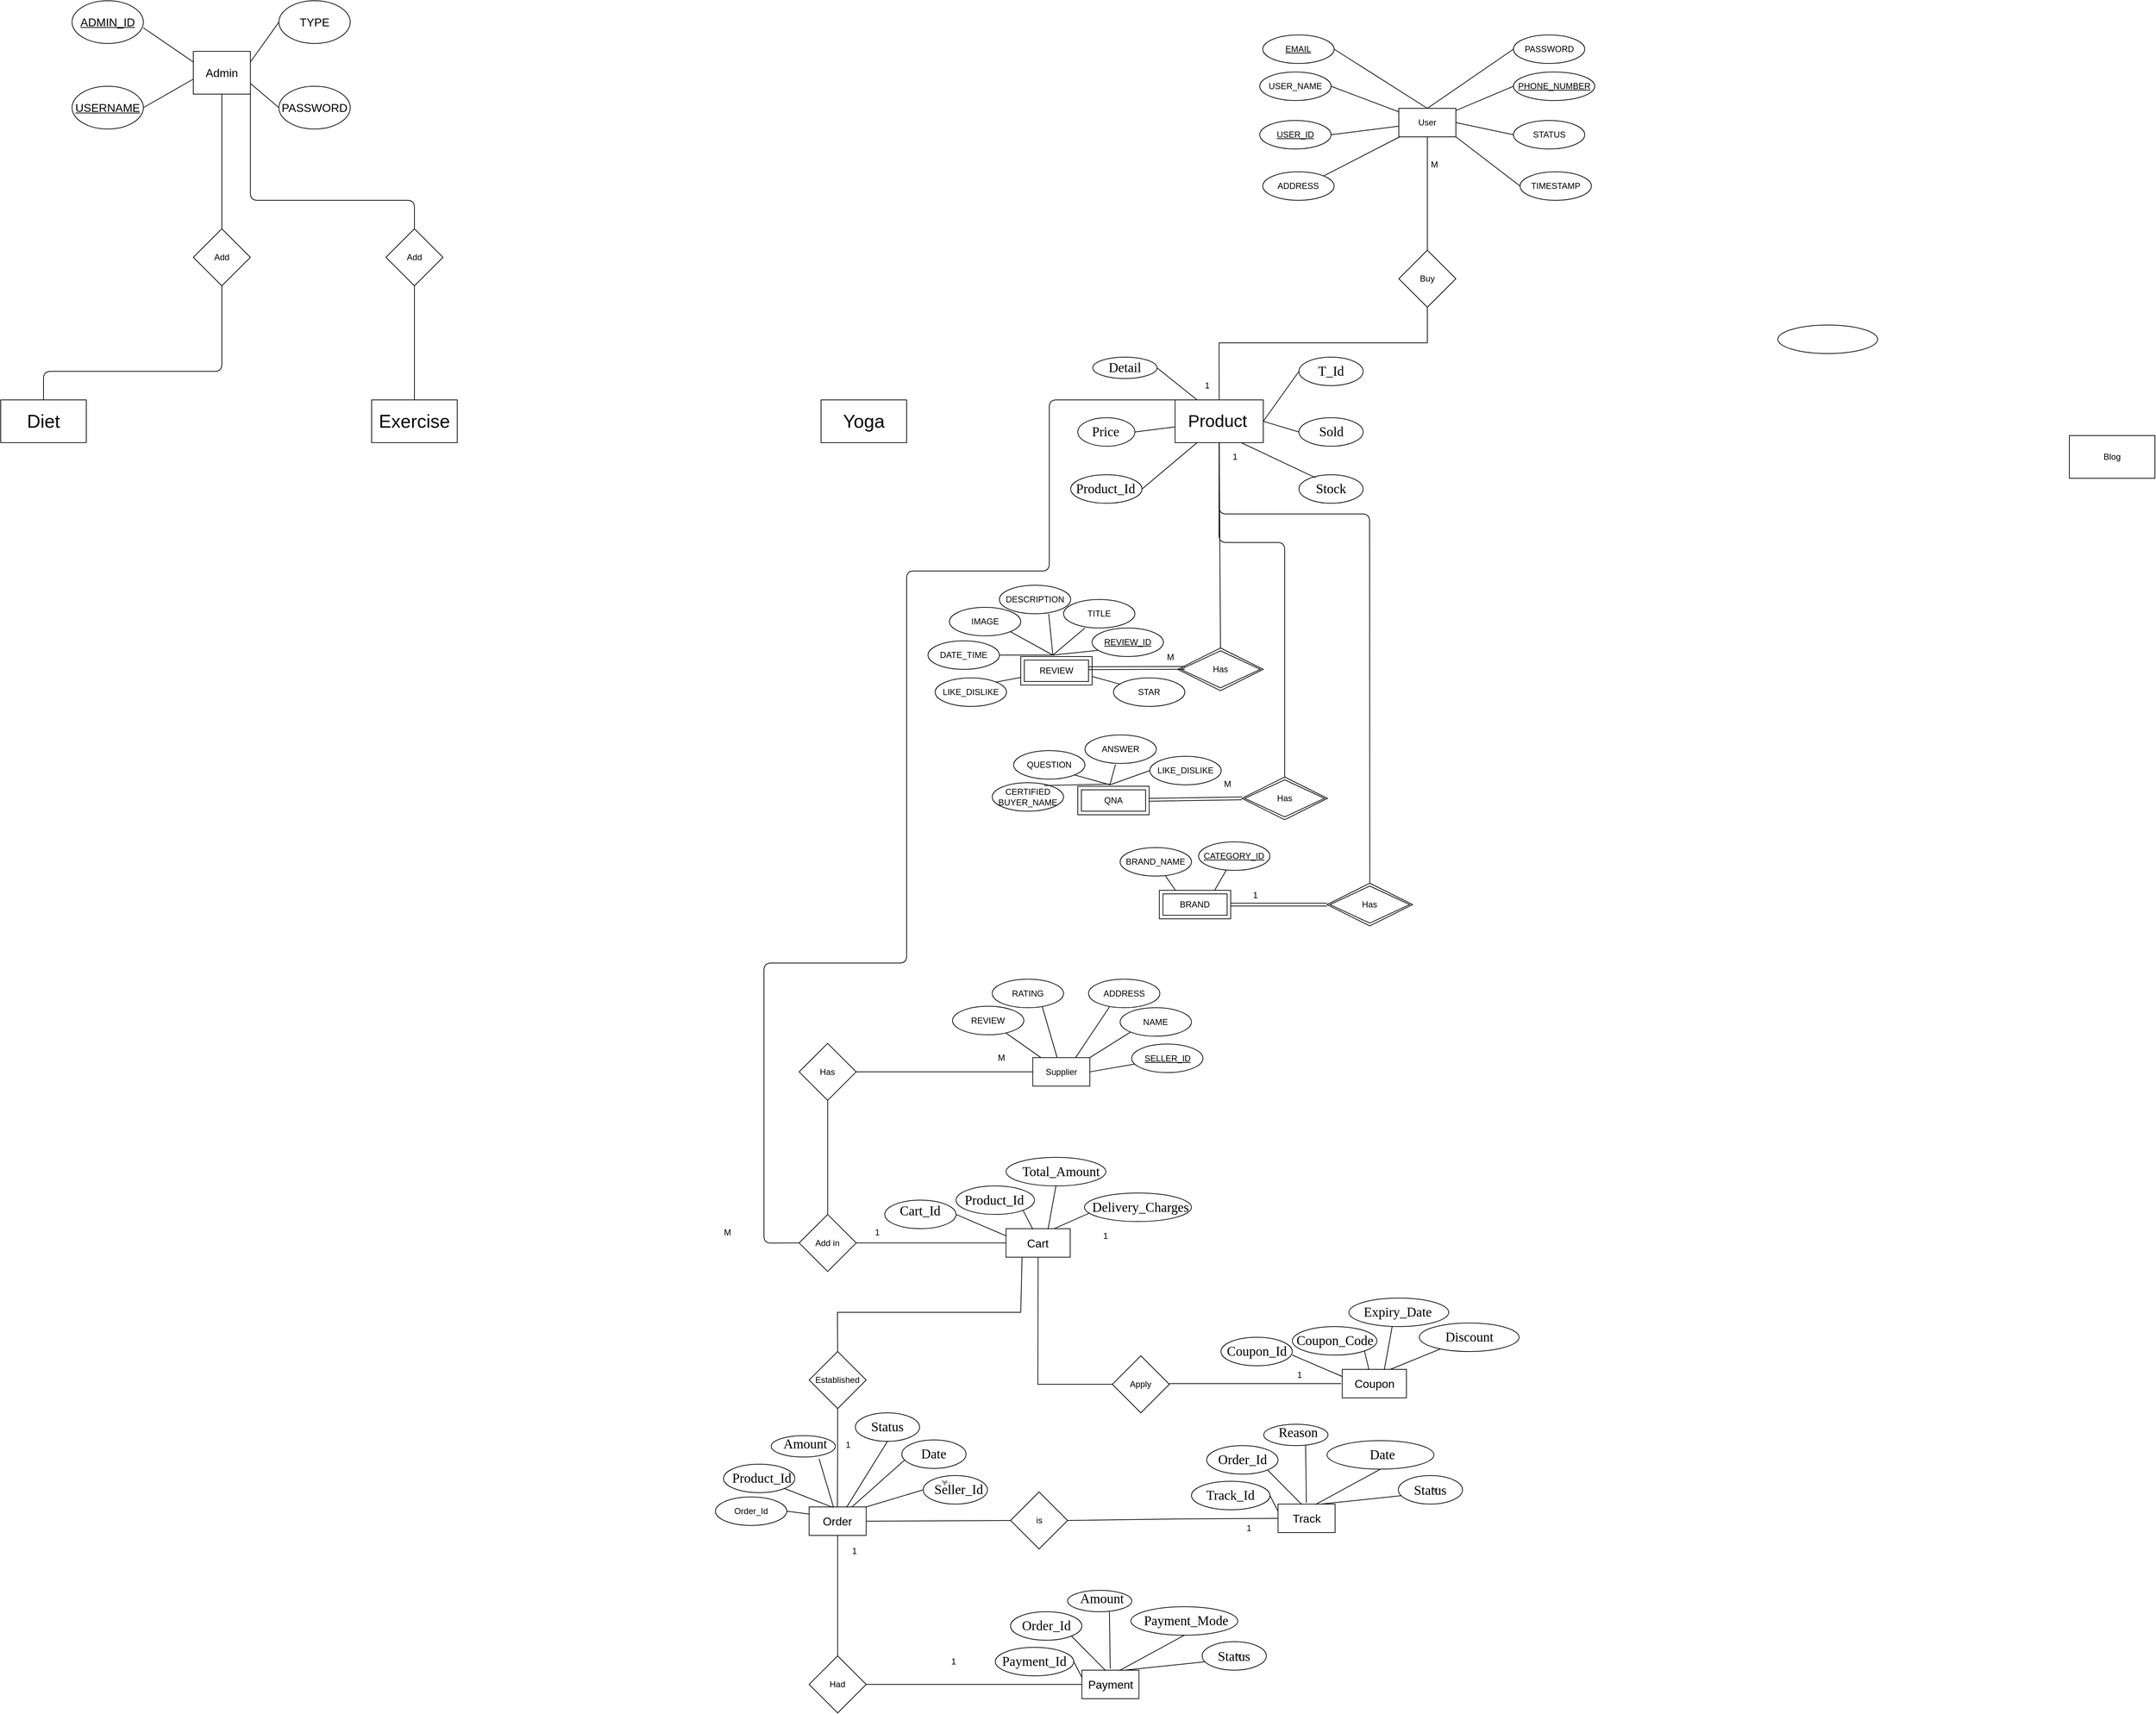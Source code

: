 <mxfile version="13.9.2" type="github">
  <diagram id="wGbHAm15oK983sHC9-Yr" name="Page-1">
    <mxGraphModel dx="1730" dy="913" grid="1" gridSize="10" guides="1" tooltips="1" connect="1" arrows="1" fold="1" page="1" pageScale="1" pageWidth="6000" pageHeight="6000" math="0" shadow="0">
      <root>
        <mxCell id="0" />
        <mxCell id="1" parent="0" />
        <mxCell id="-AewMf9iP1QOve1QcF8E-84" value="" style="ellipse;whiteSpace=wrap;html=1;" vertex="1" parent="1">
          <mxGeometry x="5020" y="1860" width="140" height="40" as="geometry" />
        </mxCell>
        <mxCell id="VCjqb7YWoMUJ2KnElUuH-1" value="&lt;font style=&quot;font-size: 26px&quot;&gt;Diet&lt;/font&gt;" style="rounded=0;whiteSpace=wrap;html=1;" parent="1" vertex="1">
          <mxGeometry x="3130" y="600" width="120" height="60" as="geometry" />
        </mxCell>
        <mxCell id="VCjqb7YWoMUJ2KnElUuH-2" value="&lt;font style=&quot;font-size: 26px&quot;&gt;Yoga&lt;/font&gt;" style="rounded=0;whiteSpace=wrap;html=1;" parent="1" vertex="1">
          <mxGeometry x="4280" y="600" width="120" height="60" as="geometry" />
        </mxCell>
        <mxCell id="VCjqb7YWoMUJ2KnElUuH-3" value="&lt;font style=&quot;font-size: 26px&quot;&gt;Exercise&lt;/font&gt;" style="rounded=0;whiteSpace=wrap;html=1;" parent="1" vertex="1">
          <mxGeometry x="3650" y="600" width="120" height="60" as="geometry" />
        </mxCell>
        <mxCell id="VCjqb7YWoMUJ2KnElUuH-6" value="Blog" style="rounded=0;whiteSpace=wrap;html=1;" parent="1" vertex="1">
          <mxGeometry x="6030" y="650" width="120" height="60" as="geometry" />
        </mxCell>
        <mxCell id="VCjqb7YWoMUJ2KnElUuH-15" value="" style="rounded=0;whiteSpace=wrap;html=1;" parent="1" vertex="1">
          <mxGeometry x="4776.32" y="600" width="123.68" height="60" as="geometry" />
        </mxCell>
        <mxCell id="VCjqb7YWoMUJ2KnElUuH-16" value="&lt;font style=&quot;font-size: 24px;&quot;&gt;Product&lt;/font&gt;&lt;font style=&quot;font-size: 24px;&quot;&gt;&lt;br style=&quot;font-size: 24px;&quot;&gt;&lt;/font&gt;" style="text;html=1;strokeColor=none;fillColor=none;align=center;verticalAlign=middle;whiteSpace=wrap;rounded=0;fontStyle=0;fontSize=24;" parent="1" vertex="1">
          <mxGeometry x="4815.5" y="620" width="40" height="20" as="geometry" />
        </mxCell>
        <mxCell id="VCjqb7YWoMUJ2KnElUuH-17" value="" style="ellipse;whiteSpace=wrap;html=1;" parent="1" vertex="1">
          <mxGeometry x="4630" y="705" width="100" height="40" as="geometry" />
        </mxCell>
        <mxCell id="VCjqb7YWoMUJ2KnElUuH-18" value="" style="ellipse;whiteSpace=wrap;html=1;" parent="1" vertex="1">
          <mxGeometry x="4640" y="625" width="80" height="40" as="geometry" />
        </mxCell>
        <mxCell id="VCjqb7YWoMUJ2KnElUuH-19" value="" style="ellipse;whiteSpace=wrap;html=1;" parent="1" vertex="1">
          <mxGeometry x="4950" y="625" width="90" height="40" as="geometry" />
        </mxCell>
        <mxCell id="VCjqb7YWoMUJ2KnElUuH-20" value="" style="ellipse;whiteSpace=wrap;html=1;" parent="1" vertex="1">
          <mxGeometry x="4950" y="540" width="90" height="40" as="geometry" />
        </mxCell>
        <mxCell id="VCjqb7YWoMUJ2KnElUuH-21" value="" style="ellipse;whiteSpace=wrap;html=1;" parent="1" vertex="1">
          <mxGeometry x="4661" y="540" width="90" height="30" as="geometry" />
        </mxCell>
        <mxCell id="VCjqb7YWoMUJ2KnElUuH-22" value="" style="ellipse;whiteSpace=wrap;html=1;" parent="1" vertex="1">
          <mxGeometry x="4950" y="705" width="90" height="40" as="geometry" />
        </mxCell>
        <mxCell id="VCjqb7YWoMUJ2KnElUuH-23" value="&lt;span id=&quot;docs-internal-guid-52407e8a-7fff-cbf3-2536-1fac4d719183&quot;&gt;&lt;span style=&quot;font-size: 14pt ; font-family: &amp;#34;times new roman&amp;#34; ; background-color: transparent ; vertical-align: baseline&quot;&gt;Product_Id&lt;/span&gt;&lt;/span&gt;" style="text;html=1;strokeColor=none;fillColor=none;align=center;verticalAlign=middle;whiteSpace=wrap;rounded=0;" parent="1" vertex="1">
          <mxGeometry x="4659.32" y="715" width="40" height="20" as="geometry" />
        </mxCell>
        <mxCell id="VCjqb7YWoMUJ2KnElUuH-24" value="&lt;span id=&quot;docs-internal-guid-77ab3239-7fff-6653-dc07-70a4567c1364&quot;&gt;&lt;span style=&quot;font-size: 14pt ; font-family: &amp;#34;times new roman&amp;#34; ; background-color: transparent ; vertical-align: baseline&quot;&gt;Price&lt;/span&gt;&lt;/span&gt;" style="text;html=1;strokeColor=none;fillColor=none;align=center;verticalAlign=middle;whiteSpace=wrap;rounded=0;" parent="1" vertex="1">
          <mxGeometry x="4659.32" y="635" width="40" height="20" as="geometry" />
        </mxCell>
        <mxCell id="VCjqb7YWoMUJ2KnElUuH-25" value="&lt;span id=&quot;docs-internal-guid-4e54380a-7fff-bb57-83b4-be8a0f64f4e9&quot;&gt;&lt;span style=&quot;font-size: 14pt ; font-family: &amp;#34;times new roman&amp;#34; ; background-color: transparent ; vertical-align: baseline&quot;&gt;Stock&lt;/span&gt;&lt;/span&gt;" style="text;html=1;strokeColor=none;fillColor=none;align=center;verticalAlign=middle;whiteSpace=wrap;rounded=0;" parent="1" vertex="1">
          <mxGeometry x="4975" y="715" width="40" height="20" as="geometry" />
        </mxCell>
        <mxCell id="VCjqb7YWoMUJ2KnElUuH-26" value="&lt;span id=&quot;docs-internal-guid-1fa22a7b-7fff-ead4-82f6-f13e5b7c12e8&quot;&gt;&lt;span style=&quot;font-size: 14pt ; font-family: &amp;#34;times new roman&amp;#34; ; background-color: transparent ; vertical-align: baseline&quot;&gt;Sold&lt;/span&gt;&lt;/span&gt;" style="text;html=1;strokeColor=none;fillColor=none;align=center;verticalAlign=middle;whiteSpace=wrap;rounded=0;" parent="1" vertex="1">
          <mxGeometry x="4967.5" y="635" width="55" height="20" as="geometry" />
        </mxCell>
        <mxCell id="VCjqb7YWoMUJ2KnElUuH-27" value="&lt;span id=&quot;docs-internal-guid-fe8abb5e-7fff-1b7b-80ea-8a018e37618a&quot;&gt;&lt;span style=&quot;font-size: 14pt ; font-family: &amp;#34;times new roman&amp;#34; ; background-color: transparent ; vertical-align: baseline&quot;&gt;T_Id&lt;/span&gt;&lt;/span&gt;" style="text;html=1;strokeColor=none;fillColor=none;align=center;verticalAlign=middle;whiteSpace=wrap;rounded=0;" parent="1" vertex="1">
          <mxGeometry x="4975" y="550" width="40" height="20" as="geometry" />
        </mxCell>
        <mxCell id="VCjqb7YWoMUJ2KnElUuH-28" value="&lt;span id=&quot;docs-internal-guid-84cdcf9b-7fff-4355-09eb-947d76654720&quot;&gt;&lt;span style=&quot;font-size: 14pt ; font-family: &amp;#34;times new roman&amp;#34; ; background-color: transparent ; vertical-align: baseline&quot;&gt;Detail&lt;/span&gt;&lt;/span&gt;" style="text;html=1;strokeColor=none;fillColor=none;align=center;verticalAlign=middle;whiteSpace=wrap;rounded=0;" parent="1" vertex="1">
          <mxGeometry x="4686" y="545" width="40" height="20" as="geometry" />
        </mxCell>
        <mxCell id="VCjqb7YWoMUJ2KnElUuH-33" value="" style="endArrow=none;html=1;exitX=1;exitY=0.5;exitDx=0;exitDy=0;entryX=0;entryY=0.5;entryDx=0;entryDy=0;" parent="1" source="VCjqb7YWoMUJ2KnElUuH-15" target="VCjqb7YWoMUJ2KnElUuH-19" edge="1">
          <mxGeometry width="50" height="50" relative="1" as="geometry">
            <mxPoint x="4920" y="755" as="sourcePoint" />
            <mxPoint x="4940" y="375" as="targetPoint" />
          </mxGeometry>
        </mxCell>
        <mxCell id="VCjqb7YWoMUJ2KnElUuH-34" value="" style="endArrow=none;html=1;exitX=0.25;exitY=1;exitDx=0;exitDy=0;entryX=1;entryY=0.5;entryDx=0;entryDy=0;" parent="1" source="VCjqb7YWoMUJ2KnElUuH-15" target="VCjqb7YWoMUJ2KnElUuH-17" edge="1">
          <mxGeometry width="50" height="50" relative="1" as="geometry">
            <mxPoint x="4910" y="485" as="sourcePoint" />
            <mxPoint x="4910" y="345" as="targetPoint" />
          </mxGeometry>
        </mxCell>
        <mxCell id="VCjqb7YWoMUJ2KnElUuH-35" value="" style="endArrow=none;html=1;entryX=1;entryY=0.5;entryDx=0;entryDy=0;" parent="1" source="VCjqb7YWoMUJ2KnElUuH-15" target="VCjqb7YWoMUJ2KnElUuH-18" edge="1">
          <mxGeometry width="50" height="50" relative="1" as="geometry">
            <mxPoint x="4777" y="645" as="sourcePoint" />
            <mxPoint x="4809.17" y="455" as="targetPoint" />
          </mxGeometry>
        </mxCell>
        <mxCell id="VCjqb7YWoMUJ2KnElUuH-36" value="" style="endArrow=none;html=1;exitX=0.25;exitY=0;exitDx=0;exitDy=0;entryX=1;entryY=0.5;entryDx=0;entryDy=0;" parent="1" source="VCjqb7YWoMUJ2KnElUuH-15" target="VCjqb7YWoMUJ2KnElUuH-21" edge="1">
          <mxGeometry width="50" height="50" relative="1" as="geometry">
            <mxPoint x="4820" y="590" as="sourcePoint" />
            <mxPoint x="4820" y="450" as="targetPoint" />
          </mxGeometry>
        </mxCell>
        <mxCell id="VCjqb7YWoMUJ2KnElUuH-37" value="" style="endArrow=none;html=1;exitX=0.75;exitY=1;exitDx=0;exitDy=0;entryX=0.259;entryY=0.104;entryDx=0;entryDy=0;entryPerimeter=0;" parent="1" source="VCjqb7YWoMUJ2KnElUuH-15" target="VCjqb7YWoMUJ2KnElUuH-22" edge="1">
          <mxGeometry width="50" height="50" relative="1" as="geometry">
            <mxPoint x="4839.58" y="625" as="sourcePoint" />
            <mxPoint x="4839.58" y="485" as="targetPoint" />
          </mxGeometry>
        </mxCell>
        <mxCell id="VCjqb7YWoMUJ2KnElUuH-38" value="" style="endArrow=none;html=1;exitX=1;exitY=0.5;exitDx=0;exitDy=0;entryX=0;entryY=0.5;entryDx=0;entryDy=0;" parent="1" source="VCjqb7YWoMUJ2KnElUuH-15" target="VCjqb7YWoMUJ2KnElUuH-20" edge="1">
          <mxGeometry width="50" height="50" relative="1" as="geometry">
            <mxPoint x="4920" y="675" as="sourcePoint" />
            <mxPoint x="4920" y="535" as="targetPoint" />
          </mxGeometry>
        </mxCell>
        <mxCell id="VCjqb7YWoMUJ2KnElUuH-39" value="1" style="text;html=1;align=center;verticalAlign=middle;resizable=0;points=[];autosize=1;" parent="1" vertex="1">
          <mxGeometry x="4850" y="670" width="20" height="20" as="geometry" />
        </mxCell>
        <mxCell id="VCjqb7YWoMUJ2KnElUuH-205" value="REVIEW_ID" style="ellipse;whiteSpace=wrap;html=1;align=center;fontStyle=4;" parent="1" vertex="1">
          <mxGeometry x="4660" y="920" width="100" height="40" as="geometry" />
        </mxCell>
        <mxCell id="VCjqb7YWoMUJ2KnElUuH-206" value="STAR" style="ellipse;whiteSpace=wrap;html=1;align=center;" parent="1" vertex="1">
          <mxGeometry x="4690" y="990" width="100" height="40" as="geometry" />
        </mxCell>
        <mxCell id="VCjqb7YWoMUJ2KnElUuH-207" value="LIKE_DISLIKE" style="ellipse;whiteSpace=wrap;html=1;align=center;" parent="1" vertex="1">
          <mxGeometry x="4440" y="990" width="100" height="40" as="geometry" />
        </mxCell>
        <mxCell id="VCjqb7YWoMUJ2KnElUuH-208" value="TITLE" style="ellipse;whiteSpace=wrap;html=1;align=center;" parent="1" vertex="1">
          <mxGeometry x="4620" y="880" width="100" height="40" as="geometry" />
        </mxCell>
        <mxCell id="VCjqb7YWoMUJ2KnElUuH-209" value="DESCRIPTION" style="ellipse;whiteSpace=wrap;html=1;align=center;" parent="1" vertex="1">
          <mxGeometry x="4530" y="860" width="100" height="40" as="geometry" />
        </mxCell>
        <mxCell id="VCjqb7YWoMUJ2KnElUuH-210" value="IMAGE" style="ellipse;whiteSpace=wrap;html=1;align=center;" parent="1" vertex="1">
          <mxGeometry x="4460" y="891" width="100" height="40" as="geometry" />
        </mxCell>
        <mxCell id="VCjqb7YWoMUJ2KnElUuH-211" value="DATE_TIME" style="ellipse;whiteSpace=wrap;html=1;align=center;" parent="1" vertex="1">
          <mxGeometry x="4430" y="938" width="100" height="40" as="geometry" />
        </mxCell>
        <mxCell id="VCjqb7YWoMUJ2KnElUuH-212" value="CERTIFIED BUYER_NAME" style="ellipse;whiteSpace=wrap;html=1;align=center;" parent="1" vertex="1">
          <mxGeometry x="4520" y="1137" width="100" height="40" as="geometry" />
        </mxCell>
        <mxCell id="VCjqb7YWoMUJ2KnElUuH-213" value="QUESTION" style="ellipse;whiteSpace=wrap;html=1;align=center;" parent="1" vertex="1">
          <mxGeometry x="4550" y="1092" width="100" height="40" as="geometry" />
        </mxCell>
        <mxCell id="VCjqb7YWoMUJ2KnElUuH-214" value="ANSWER" style="ellipse;whiteSpace=wrap;html=1;align=center;" parent="1" vertex="1">
          <mxGeometry x="4650" y="1070" width="100" height="40" as="geometry" />
        </mxCell>
        <mxCell id="VCjqb7YWoMUJ2KnElUuH-215" value="LIKE_DISLIKE" style="ellipse;whiteSpace=wrap;html=1;align=center;" parent="1" vertex="1">
          <mxGeometry x="4741" y="1100" width="100" height="40" as="geometry" />
        </mxCell>
        <mxCell id="VCjqb7YWoMUJ2KnElUuH-216" value="" style="endArrow=none;html=1;rounded=0;exitX=1;exitY=0.75;exitDx=0;exitDy=0;" parent="1" target="VCjqb7YWoMUJ2KnElUuH-206" edge="1">
          <mxGeometry relative="1" as="geometry">
            <mxPoint x="4660" y="988" as="sourcePoint" />
            <mxPoint x="4770" y="920" as="targetPoint" />
          </mxGeometry>
        </mxCell>
        <mxCell id="VCjqb7YWoMUJ2KnElUuH-217" value="" style="endArrow=none;html=1;rounded=0;exitX=1;exitY=0;exitDx=0;exitDy=0;" parent="1" source="VCjqb7YWoMUJ2KnElUuH-207" target="VCjqb7YWoMUJ2KnElUuH-233" edge="1">
          <mxGeometry relative="1" as="geometry">
            <mxPoint x="4610" y="920" as="sourcePoint" />
            <mxPoint x="4550" y="978" as="targetPoint" />
          </mxGeometry>
        </mxCell>
        <mxCell id="VCjqb7YWoMUJ2KnElUuH-218" value="" style="endArrow=none;html=1;rounded=0;exitX=0.5;exitY=0;exitDx=0;exitDy=0;" parent="1" target="VCjqb7YWoMUJ2KnElUuH-211" edge="1">
          <mxGeometry relative="1" as="geometry">
            <mxPoint x="4605" y="958" as="sourcePoint" />
            <mxPoint x="4770" y="920" as="targetPoint" />
          </mxGeometry>
        </mxCell>
        <mxCell id="VCjqb7YWoMUJ2KnElUuH-219" value="" style="endArrow=none;html=1;rounded=0;exitX=0.5;exitY=0;exitDx=0;exitDy=0;entryX=1;entryY=1;entryDx=0;entryDy=0;" parent="1" target="VCjqb7YWoMUJ2KnElUuH-210" edge="1">
          <mxGeometry relative="1" as="geometry">
            <mxPoint x="4605" y="958" as="sourcePoint" />
            <mxPoint x="4770" y="920" as="targetPoint" />
          </mxGeometry>
        </mxCell>
        <mxCell id="VCjqb7YWoMUJ2KnElUuH-220" value="" style="endArrow=none;html=1;rounded=0;exitX=0.5;exitY=0;exitDx=0;exitDy=0;entryX=0.692;entryY=1.005;entryDx=0;entryDy=0;entryPerimeter=0;" parent="1" target="VCjqb7YWoMUJ2KnElUuH-209" edge="1">
          <mxGeometry relative="1" as="geometry">
            <mxPoint x="4605" y="958" as="sourcePoint" />
            <mxPoint x="4770" y="920" as="targetPoint" />
          </mxGeometry>
        </mxCell>
        <mxCell id="VCjqb7YWoMUJ2KnElUuH-221" value="" style="endArrow=none;html=1;rounded=0;exitX=0.5;exitY=0;exitDx=0;exitDy=0;" parent="1" edge="1">
          <mxGeometry relative="1" as="geometry">
            <mxPoint x="4605" y="958" as="sourcePoint" />
            <mxPoint x="4650" y="920" as="targetPoint" />
          </mxGeometry>
        </mxCell>
        <mxCell id="VCjqb7YWoMUJ2KnElUuH-222" value="" style="endArrow=none;html=1;rounded=0;exitX=0.5;exitY=0;exitDx=0;exitDy=0;entryX=0.08;entryY=0.785;entryDx=0;entryDy=0;entryPerimeter=0;" parent="1" target="VCjqb7YWoMUJ2KnElUuH-205" edge="1">
          <mxGeometry relative="1" as="geometry">
            <mxPoint x="4605" y="958" as="sourcePoint" />
            <mxPoint x="4770" y="920" as="targetPoint" />
          </mxGeometry>
        </mxCell>
        <mxCell id="VCjqb7YWoMUJ2KnElUuH-223" value="" style="endArrow=none;html=1;rounded=0;exitX=0.728;exitY=0.1;exitDx=0;exitDy=0;exitPerimeter=0;" parent="1" source="VCjqb7YWoMUJ2KnElUuH-212" edge="1">
          <mxGeometry relative="1" as="geometry">
            <mxPoint x="4690" y="972" as="sourcePoint" />
            <mxPoint x="4685" y="1139" as="targetPoint" />
          </mxGeometry>
        </mxCell>
        <mxCell id="VCjqb7YWoMUJ2KnElUuH-224" value="" style="endArrow=none;html=1;rounded=0;exitX=0.5;exitY=0;exitDx=0;exitDy=0;entryX=1;entryY=1;entryDx=0;entryDy=0;" parent="1" target="VCjqb7YWoMUJ2KnElUuH-213" edge="1">
          <mxGeometry relative="1" as="geometry">
            <mxPoint x="4685" y="1140" as="sourcePoint" />
            <mxPoint x="4850" y="972" as="targetPoint" />
          </mxGeometry>
        </mxCell>
        <mxCell id="VCjqb7YWoMUJ2KnElUuH-225" value="" style="endArrow=none;html=1;rounded=0;exitX=0.5;exitY=0;exitDx=0;exitDy=0;entryX=0.428;entryY=1.035;entryDx=0;entryDy=0;entryPerimeter=0;" parent="1" target="VCjqb7YWoMUJ2KnElUuH-214" edge="1">
          <mxGeometry relative="1" as="geometry">
            <mxPoint x="4685" y="1140" as="sourcePoint" />
            <mxPoint x="4850" y="972" as="targetPoint" />
          </mxGeometry>
        </mxCell>
        <mxCell id="VCjqb7YWoMUJ2KnElUuH-226" value="" style="endArrow=none;html=1;rounded=0;exitX=0.5;exitY=0;exitDx=0;exitDy=0;entryX=0;entryY=0.5;entryDx=0;entryDy=0;" parent="1" target="VCjqb7YWoMUJ2KnElUuH-215" edge="1">
          <mxGeometry relative="1" as="geometry">
            <mxPoint x="4685" y="1140" as="sourcePoint" />
            <mxPoint x="4820" y="1122" as="targetPoint" />
          </mxGeometry>
        </mxCell>
        <mxCell id="VCjqb7YWoMUJ2KnElUuH-227" value="BRAND_NAME" style="ellipse;whiteSpace=wrap;html=1;align=center;" parent="1" vertex="1">
          <mxGeometry x="4699.32" y="1228" width="100" height="40" as="geometry" />
        </mxCell>
        <mxCell id="VCjqb7YWoMUJ2KnElUuH-228" value="CATEGORY_ID" style="ellipse;whiteSpace=wrap;html=1;align=center;fontStyle=4;" parent="1" vertex="1">
          <mxGeometry x="4809.32" y="1220" width="100" height="40" as="geometry" />
        </mxCell>
        <mxCell id="VCjqb7YWoMUJ2KnElUuH-229" value="" style="endArrow=none;html=1;rounded=0;entryX=0.75;entryY=0;entryDx=0;entryDy=0;" parent="1" source="VCjqb7YWoMUJ2KnElUuH-228" edge="1">
          <mxGeometry relative="1" as="geometry">
            <mxPoint x="4769.32" y="1200" as="sourcePoint" />
            <mxPoint x="4831.82" y="1288" as="targetPoint" />
          </mxGeometry>
        </mxCell>
        <mxCell id="VCjqb7YWoMUJ2KnElUuH-230" value="" style="endArrow=none;html=1;rounded=0;exitX=0.25;exitY=0;exitDx=0;exitDy=0;" parent="1" target="VCjqb7YWoMUJ2KnElUuH-227" edge="1">
          <mxGeometry relative="1" as="geometry">
            <mxPoint x="4776.82" y="1288" as="sourcePoint" />
            <mxPoint x="4929.32" y="1200" as="targetPoint" />
          </mxGeometry>
        </mxCell>
        <mxCell id="VCjqb7YWoMUJ2KnElUuH-231" value="BRAND" style="shape=ext;margin=3;double=1;whiteSpace=wrap;html=1;align=center;" parent="1" vertex="1">
          <mxGeometry x="4754.32" y="1288" width="100" height="40" as="geometry" />
        </mxCell>
        <mxCell id="VCjqb7YWoMUJ2KnElUuH-232" value="QNA" style="shape=ext;margin=3;double=1;whiteSpace=wrap;html=1;align=center;" parent="1" vertex="1">
          <mxGeometry x="4640" y="1142" width="100" height="40" as="geometry" />
        </mxCell>
        <mxCell id="VCjqb7YWoMUJ2KnElUuH-233" value="REVIEW" style="shape=ext;margin=3;double=1;whiteSpace=wrap;html=1;align=center;" parent="1" vertex="1">
          <mxGeometry x="4560" y="960" width="100" height="40" as="geometry" />
        </mxCell>
        <mxCell id="VCjqb7YWoMUJ2KnElUuH-234" value="Has" style="shape=rhombus;double=1;perimeter=rhombusPerimeter;whiteSpace=wrap;html=1;align=center;" parent="1" vertex="1">
          <mxGeometry x="4780" y="948" width="120" height="60" as="geometry" />
        </mxCell>
        <mxCell id="VCjqb7YWoMUJ2KnElUuH-235" value="Has" style="shape=rhombus;double=1;perimeter=rhombusPerimeter;whiteSpace=wrap;html=1;align=center;" parent="1" vertex="1">
          <mxGeometry x="4870" y="1129" width="120" height="60" as="geometry" />
        </mxCell>
        <mxCell id="VCjqb7YWoMUJ2KnElUuH-236" value="Has" style="shape=rhombus;double=1;perimeter=rhombusPerimeter;whiteSpace=wrap;html=1;align=center;" parent="1" vertex="1">
          <mxGeometry x="4989.32" y="1278" width="120" height="60" as="geometry" />
        </mxCell>
        <mxCell id="VCjqb7YWoMUJ2KnElUuH-237" value="M" style="text;html=1;strokeColor=none;fillColor=none;align=center;verticalAlign=middle;whiteSpace=wrap;rounded=0;" parent="1" vertex="1">
          <mxGeometry x="4750" y="951" width="40" height="20" as="geometry" />
        </mxCell>
        <mxCell id="VCjqb7YWoMUJ2KnElUuH-238" value="M" style="text;html=1;strokeColor=none;fillColor=none;align=center;verticalAlign=middle;whiteSpace=wrap;rounded=0;" parent="1" vertex="1">
          <mxGeometry x="4830" y="1129" width="40" height="20" as="geometry" />
        </mxCell>
        <mxCell id="VCjqb7YWoMUJ2KnElUuH-239" value="1" style="text;html=1;strokeColor=none;fillColor=none;align=center;verticalAlign=middle;whiteSpace=wrap;rounded=0;" parent="1" vertex="1">
          <mxGeometry x="4869.32" y="1285" width="40" height="20" as="geometry" />
        </mxCell>
        <mxCell id="VCjqb7YWoMUJ2KnElUuH-240" value="" style="shape=link;html=1;rounded=0;endArrow=none;endFill=0;" parent="1" edge="1">
          <mxGeometry relative="1" as="geometry">
            <mxPoint x="4655" y="976.33" as="sourcePoint" />
            <mxPoint x="4790" y="976" as="targetPoint" />
          </mxGeometry>
        </mxCell>
        <mxCell id="VCjqb7YWoMUJ2KnElUuH-241" value="" style="shape=link;html=1;rounded=0;endArrow=none;endFill=0;entryX=0;entryY=0.5;entryDx=0;entryDy=0;" parent="1" target="VCjqb7YWoMUJ2KnElUuH-235" edge="1">
          <mxGeometry relative="1" as="geometry">
            <mxPoint x="4740" y="1161.0" as="sourcePoint" />
            <mxPoint x="4900" y="1161" as="targetPoint" />
          </mxGeometry>
        </mxCell>
        <mxCell id="VCjqb7YWoMUJ2KnElUuH-242" value="" style="resizable=0;html=1;align=right;verticalAlign=bottom;" parent="VCjqb7YWoMUJ2KnElUuH-241" connectable="0" vertex="1">
          <mxGeometry x="1" relative="1" as="geometry" />
        </mxCell>
        <mxCell id="VCjqb7YWoMUJ2KnElUuH-243" value="" style="shape=link;html=1;rounded=0;endArrow=none;endFill=0;entryX=0;entryY=0.5;entryDx=0;entryDy=0;" parent="1" source="VCjqb7YWoMUJ2KnElUuH-231" target="VCjqb7YWoMUJ2KnElUuH-236" edge="1">
          <mxGeometry relative="1" as="geometry">
            <mxPoint x="4854.32" y="1308" as="sourcePoint" />
            <mxPoint x="5014.32" y="1308" as="targetPoint" />
          </mxGeometry>
        </mxCell>
        <mxCell id="VCjqb7YWoMUJ2KnElUuH-244" value="" style="resizable=0;html=1;align=right;verticalAlign=bottom;" parent="VCjqb7YWoMUJ2KnElUuH-243" connectable="0" vertex="1">
          <mxGeometry x="1" relative="1" as="geometry" />
        </mxCell>
        <mxCell id="VCjqb7YWoMUJ2KnElUuH-274" value="&lt;font style=&quot;font-size: 12px;&quot;&gt;User&lt;/font&gt;" style="rounded=0;whiteSpace=wrap;html=1;strokeWidth=1;fontSize=12;" parent="1" vertex="1">
          <mxGeometry x="5090" y="191" width="80" height="40" as="geometry" />
        </mxCell>
        <mxCell id="VCjqb7YWoMUJ2KnElUuH-276" value="USER_ID" style="ellipse;whiteSpace=wrap;html=1;align=center;fontStyle=4;strokeWidth=1;fontSize=12;" parent="1" vertex="1">
          <mxGeometry x="4895" y="208" width="100" height="40" as="geometry" />
        </mxCell>
        <mxCell id="VCjqb7YWoMUJ2KnElUuH-277" value="TIMESTAMP" style="ellipse;whiteSpace=wrap;html=1;align=center;strokeWidth=1;fontSize=12;" parent="1" vertex="1">
          <mxGeometry x="5260" y="280" width="100" height="40" as="geometry" />
        </mxCell>
        <mxCell id="VCjqb7YWoMUJ2KnElUuH-278" value="USER_NAME" style="ellipse;whiteSpace=wrap;html=1;align=center;strokeWidth=1;fontSize=12;" parent="1" vertex="1">
          <mxGeometry x="4895" y="140" width="100" height="40" as="geometry" />
        </mxCell>
        <mxCell id="VCjqb7YWoMUJ2KnElUuH-279" value="PASSWORD" style="ellipse;whiteSpace=wrap;html=1;align=center;strokeWidth=1;fontSize=12;" parent="1" vertex="1">
          <mxGeometry x="5250.68" y="88" width="100" height="40" as="geometry" />
        </mxCell>
        <mxCell id="VCjqb7YWoMUJ2KnElUuH-280" value="STATUS" style="ellipse;whiteSpace=wrap;html=1;align=center;strokeWidth=1;fontSize=12;" parent="1" vertex="1">
          <mxGeometry x="5250.68" y="208" width="100" height="40" as="geometry" />
        </mxCell>
        <mxCell id="VCjqb7YWoMUJ2KnElUuH-281" value="ADDRESS" style="ellipse;whiteSpace=wrap;html=1;align=center;strokeWidth=1;fontSize=12;" parent="1" vertex="1">
          <mxGeometry x="4899.32" y="280" width="100" height="40" as="geometry" />
        </mxCell>
        <mxCell id="VCjqb7YWoMUJ2KnElUuH-282" value="" style="endArrow=none;html=1;rounded=0;entryX=0;entryY=0.5;entryDx=0;entryDy=0;strokeWidth=1;fontSize=12;exitX=1;exitY=0.5;exitDx=0;exitDy=0;" parent="1" source="VCjqb7YWoMUJ2KnElUuH-274" target="VCjqb7YWoMUJ2KnElUuH-280" edge="1">
          <mxGeometry relative="1" as="geometry">
            <mxPoint x="5170" y="210" as="sourcePoint" />
            <mxPoint x="5200" y="18" as="targetPoint" />
          </mxGeometry>
        </mxCell>
        <mxCell id="VCjqb7YWoMUJ2KnElUuH-283" value="" style="endArrow=none;html=1;rounded=0;exitX=1;exitY=0.5;exitDx=0;exitDy=0;strokeWidth=1;fontSize=12;" parent="1" source="VCjqb7YWoMUJ2KnElUuH-276" target="VCjqb7YWoMUJ2KnElUuH-274" edge="1">
          <mxGeometry relative="1" as="geometry">
            <mxPoint x="5050" y="-42" as="sourcePoint" />
            <mxPoint x="5140" y="175.204" as="targetPoint" />
          </mxGeometry>
        </mxCell>
        <mxCell id="VCjqb7YWoMUJ2KnElUuH-284" value="" style="endArrow=none;html=1;rounded=0;exitX=1;exitY=0.5;exitDx=0;exitDy=0;strokeWidth=1;fontSize=12;" parent="1" source="VCjqb7YWoMUJ2KnElUuH-278" target="VCjqb7YWoMUJ2KnElUuH-274" edge="1">
          <mxGeometry relative="1" as="geometry">
            <mxPoint x="5050" y="-42" as="sourcePoint" />
            <mxPoint x="5120" y="188" as="targetPoint" />
          </mxGeometry>
        </mxCell>
        <mxCell id="VCjqb7YWoMUJ2KnElUuH-285" value="" style="endArrow=none;html=1;rounded=0;exitX=0.5;exitY=0;exitDx=0;exitDy=0;strokeWidth=1;fontSize=12;entryX=1;entryY=0.5;entryDx=0;entryDy=0;" parent="1" source="VCjqb7YWoMUJ2KnElUuH-274" target="VCjqb7YWoMUJ2KnElUuH-290" edge="1">
          <mxGeometry relative="1" as="geometry">
            <mxPoint x="5140" y="148" as="sourcePoint" />
            <mxPoint x="4990" y="148" as="targetPoint" />
          </mxGeometry>
        </mxCell>
        <mxCell id="VCjqb7YWoMUJ2KnElUuH-286" value="" style="endArrow=none;html=1;rounded=0;strokeWidth=1;fontSize=12;entryX=0;entryY=0.5;entryDx=0;entryDy=0;exitX=0.5;exitY=0;exitDx=0;exitDy=0;" parent="1" source="VCjqb7YWoMUJ2KnElUuH-274" target="VCjqb7YWoMUJ2KnElUuH-279" edge="1">
          <mxGeometry relative="1" as="geometry">
            <mxPoint x="5101" y="191" as="sourcePoint" />
            <mxPoint x="5210" y="-42" as="targetPoint" />
          </mxGeometry>
        </mxCell>
        <mxCell id="VCjqb7YWoMUJ2KnElUuH-287" value="" style="endArrow=none;html=1;rounded=0;entryX=0;entryY=0.5;entryDx=0;entryDy=0;strokeWidth=1;fontSize=12;" parent="1" source="VCjqb7YWoMUJ2KnElUuH-274" target="VCjqb7YWoMUJ2KnElUuH-291" edge="1">
          <mxGeometry relative="1" as="geometry">
            <mxPoint x="5140" y="148" as="sourcePoint" />
            <mxPoint x="5054.096" y="85.524" as="targetPoint" />
          </mxGeometry>
        </mxCell>
        <mxCell id="VCjqb7YWoMUJ2KnElUuH-288" value="" style="endArrow=none;html=1;rounded=0;entryX=1;entryY=0;entryDx=0;entryDy=0;strokeWidth=1;fontSize=12;" parent="1" source="VCjqb7YWoMUJ2KnElUuH-274" target="VCjqb7YWoMUJ2KnElUuH-281" edge="1">
          <mxGeometry relative="1" as="geometry">
            <mxPoint x="5160" y="138" as="sourcePoint" />
            <mxPoint x="5210" y="-42" as="targetPoint" />
          </mxGeometry>
        </mxCell>
        <mxCell id="VCjqb7YWoMUJ2KnElUuH-289" value="" style="endArrow=none;html=1;rounded=0;strokeWidth=1;fontSize=12;entryX=0;entryY=0.5;entryDx=0;entryDy=0;exitX=1;exitY=1;exitDx=0;exitDy=0;" parent="1" source="VCjqb7YWoMUJ2KnElUuH-274" target="VCjqb7YWoMUJ2KnElUuH-277" edge="1">
          <mxGeometry relative="1" as="geometry">
            <mxPoint x="5190.4" y="135.4" as="sourcePoint" />
            <mxPoint x="5210" y="-42" as="targetPoint" />
          </mxGeometry>
        </mxCell>
        <mxCell id="VCjqb7YWoMUJ2KnElUuH-290" value="EMAIL" style="ellipse;whiteSpace=wrap;html=1;align=center;fontStyle=4;strokeWidth=1;fontSize=12;" parent="1" vertex="1">
          <mxGeometry x="4899.32" y="88" width="100" height="40" as="geometry" />
        </mxCell>
        <mxCell id="VCjqb7YWoMUJ2KnElUuH-291" value="PHONE_NUMBER" style="ellipse;whiteSpace=wrap;html=1;align=center;fontStyle=4;strokeWidth=1;fontSize=12;" parent="1" vertex="1">
          <mxGeometry x="5250.68" y="140" width="114" height="40" as="geometry" />
        </mxCell>
        <mxCell id="VCjqb7YWoMUJ2KnElUuH-296" value="" style="endArrow=none;html=1;rounded=0;strokeWidth=1;fontSize=12;exitX=0.5;exitY=1;exitDx=0;exitDy=0;entryX=0.5;entryY=0;entryDx=0;entryDy=0;" parent="1" source="VCjqb7YWoMUJ2KnElUuH-274" target="VCjqb7YWoMUJ2KnElUuH-297" edge="1">
          <mxGeometry relative="1" as="geometry">
            <mxPoint x="5124.18" y="241" as="sourcePoint" />
            <mxPoint x="5080" y="410" as="targetPoint" />
          </mxGeometry>
        </mxCell>
        <mxCell id="VCjqb7YWoMUJ2KnElUuH-297" value="Buy" style="rhombus;whiteSpace=wrap;html=1;shadow=0;" parent="1" vertex="1">
          <mxGeometry x="5090" y="390" width="80" height="80" as="geometry" />
        </mxCell>
        <mxCell id="VCjqb7YWoMUJ2KnElUuH-298" value="" style="endArrow=none;html=1;rounded=0;strokeWidth=1;fontSize=12;exitX=0.5;exitY=0;exitDx=0;exitDy=0;entryX=0.5;entryY=1;entryDx=0;entryDy=0;" parent="1" source="VCjqb7YWoMUJ2KnElUuH-15" target="VCjqb7YWoMUJ2KnElUuH-297" edge="1">
          <mxGeometry relative="1" as="geometry">
            <mxPoint x="5140.0" y="241" as="sourcePoint" />
            <mxPoint x="5140.0" y="400" as="targetPoint" />
            <Array as="points">
              <mxPoint x="4838" y="520" />
              <mxPoint x="5130" y="520" />
            </Array>
          </mxGeometry>
        </mxCell>
        <mxCell id="VCjqb7YWoMUJ2KnElUuH-300" value="M" style="text;html=1;strokeColor=none;fillColor=none;align=center;verticalAlign=middle;whiteSpace=wrap;rounded=0;" parent="1" vertex="1">
          <mxGeometry x="5120" y="260" width="40" height="20" as="geometry" />
        </mxCell>
        <mxCell id="VCjqb7YWoMUJ2KnElUuH-301" value="1" style="text;html=1;align=center;verticalAlign=middle;resizable=0;points=[];autosize=1;fontSize=12;" parent="1" vertex="1">
          <mxGeometry x="4811" y="570" width="20" height="20" as="geometry" />
        </mxCell>
        <mxCell id="VCjqb7YWoMUJ2KnElUuH-302" value="" style="rounded=0;whiteSpace=wrap;html=1;" parent="1" vertex="1">
          <mxGeometry x="4539.32" y="1762.68" width="90" height="40" as="geometry" />
        </mxCell>
        <mxCell id="VCjqb7YWoMUJ2KnElUuH-304" value="&lt;font style=&quot;font-size: 16px&quot;&gt;Cart&lt;br&gt;&lt;/font&gt;" style="text;html=1;strokeColor=none;fillColor=none;align=center;verticalAlign=middle;whiteSpace=wrap;rounded=0;" parent="1" vertex="1">
          <mxGeometry x="4564.32" y="1772.68" width="40" height="20" as="geometry" />
        </mxCell>
        <mxCell id="VCjqb7YWoMUJ2KnElUuH-305" value="" style="ellipse;whiteSpace=wrap;html=1;" parent="1" vertex="1">
          <mxGeometry x="4369.32" y="1722.68" width="100" height="40" as="geometry" />
        </mxCell>
        <mxCell id="VCjqb7YWoMUJ2KnElUuH-306" value="" style="ellipse;whiteSpace=wrap;html=1;" parent="1" vertex="1">
          <mxGeometry x="4469.32" y="1702.68" width="110" height="40" as="geometry" />
        </mxCell>
        <mxCell id="VCjqb7YWoMUJ2KnElUuH-307" value="" style="ellipse;whiteSpace=wrap;html=1;" parent="1" vertex="1">
          <mxGeometry x="4649.32" y="1712.68" width="150" height="40" as="geometry" />
        </mxCell>
        <mxCell id="VCjqb7YWoMUJ2KnElUuH-308" value="" style="ellipse;whiteSpace=wrap;html=1;" parent="1" vertex="1">
          <mxGeometry x="4539.32" y="1662.68" width="140" height="40" as="geometry" />
        </mxCell>
        <mxCell id="VCjqb7YWoMUJ2KnElUuH-309" value="&lt;span id=&quot;docs-internal-guid-52407e8a-7fff-cbf3-2536-1fac4d719183&quot;&gt;&lt;span style=&quot;font-size: 14pt ; font-family: &amp;#34;times new roman&amp;#34; ; background-color: transparent ; vertical-align: baseline&quot;&gt;Cart_Id&lt;/span&gt;&lt;/span&gt;" style="text;html=1;strokeColor=none;fillColor=none;align=center;verticalAlign=middle;whiteSpace=wrap;rounded=0;" parent="1" vertex="1">
          <mxGeometry x="4399.32" y="1727.68" width="40" height="20" as="geometry" />
        </mxCell>
        <mxCell id="VCjqb7YWoMUJ2KnElUuH-310" value="&lt;span id=&quot;docs-internal-guid-77ab3239-7fff-6653-dc07-70a4567c1364&quot;&gt;&lt;span style=&quot;font-size: 14pt ; font-family: &amp;#34;times new roman&amp;#34; ; background-color: transparent ; vertical-align: baseline&quot;&gt;Product_Id&lt;/span&gt;&lt;/span&gt;" style="text;html=1;strokeColor=none;fillColor=none;align=center;verticalAlign=middle;whiteSpace=wrap;rounded=0;" parent="1" vertex="1">
          <mxGeometry x="4503.32" y="1712.68" width="40" height="20" as="geometry" />
        </mxCell>
        <mxCell id="VCjqb7YWoMUJ2KnElUuH-311" value="&lt;span id=&quot;docs-internal-guid-f2ca6896-7fff-c282-03e5-d2eb94d20334&quot;&gt;&lt;span style=&quot;font-size: 14pt ; font-family: &amp;#34;times new roman&amp;#34; ; background-color: transparent ; vertical-align: baseline&quot;&gt;Total_Amount&lt;/span&gt;&lt;/span&gt;" style="text;html=1;strokeColor=none;fillColor=none;align=center;verticalAlign=middle;whiteSpace=wrap;rounded=0;" parent="1" vertex="1">
          <mxGeometry x="4569.32" y="1672.68" width="95" height="20" as="geometry" />
        </mxCell>
        <mxCell id="VCjqb7YWoMUJ2KnElUuH-312" value="&lt;span id=&quot;docs-internal-guid-baefef16-7fff-118e-0051-b42a2cbbd142&quot;&gt;&lt;span style=&quot;font-size: 14pt ; font-family: &amp;#34;times new roman&amp;#34; ; background-color: transparent ; vertical-align: baseline&quot;&gt;Delivery_Charges&lt;/span&gt;&lt;/span&gt;" style="text;html=1;strokeColor=none;fillColor=none;align=center;verticalAlign=middle;whiteSpace=wrap;rounded=0;" parent="1" vertex="1">
          <mxGeometry x="4708.32" y="1722.68" width="40" height="20" as="geometry" />
        </mxCell>
        <mxCell id="VCjqb7YWoMUJ2KnElUuH-313" value="" style="endArrow=none;html=1;entryX=0.5;entryY=1;entryDx=0;entryDy=0;exitX=0.655;exitY=0.017;exitDx=0;exitDy=0;exitPerimeter=0;" parent="1" source="VCjqb7YWoMUJ2KnElUuH-302" target="VCjqb7YWoMUJ2KnElUuH-308" edge="1">
          <mxGeometry width="50" height="50" relative="1" as="geometry">
            <mxPoint x="4749.32" y="1802.68" as="sourcePoint" />
            <mxPoint x="4799.32" y="1752.68" as="targetPoint" />
          </mxGeometry>
        </mxCell>
        <mxCell id="VCjqb7YWoMUJ2KnElUuH-314" value="" style="endArrow=none;html=1;exitX=0.043;exitY=0.707;exitDx=0;exitDy=0;exitPerimeter=0;entryX=0.75;entryY=0;entryDx=0;entryDy=0;" parent="1" source="VCjqb7YWoMUJ2KnElUuH-307" target="VCjqb7YWoMUJ2KnElUuH-302" edge="1">
          <mxGeometry width="50" height="50" relative="1" as="geometry">
            <mxPoint x="4749.32" y="1802.68" as="sourcePoint" />
            <mxPoint x="4799.32" y="1752.68" as="targetPoint" />
          </mxGeometry>
        </mxCell>
        <mxCell id="VCjqb7YWoMUJ2KnElUuH-315" value="" style="endArrow=none;html=1;entryX=1;entryY=1;entryDx=0;entryDy=0;exitX=0.417;exitY=0.017;exitDx=0;exitDy=0;exitPerimeter=0;" parent="1" source="VCjqb7YWoMUJ2KnElUuH-302" target="VCjqb7YWoMUJ2KnElUuH-306" edge="1">
          <mxGeometry width="50" height="50" relative="1" as="geometry">
            <mxPoint x="4749.32" y="1802.68" as="sourcePoint" />
            <mxPoint x="4799.32" y="1752.68" as="targetPoint" />
          </mxGeometry>
        </mxCell>
        <mxCell id="VCjqb7YWoMUJ2KnElUuH-316" value="" style="endArrow=none;html=1;entryX=1;entryY=0.5;entryDx=0;entryDy=0;exitX=0;exitY=0.25;exitDx=0;exitDy=0;" parent="1" source="VCjqb7YWoMUJ2KnElUuH-302" target="VCjqb7YWoMUJ2KnElUuH-305" edge="1">
          <mxGeometry width="50" height="50" relative="1" as="geometry">
            <mxPoint x="4749.32" y="1802.68" as="sourcePoint" />
            <mxPoint x="4799.32" y="1752.68" as="targetPoint" />
          </mxGeometry>
        </mxCell>
        <mxCell id="VCjqb7YWoMUJ2KnElUuH-317" style="edgeStyle=orthogonalEdgeStyle;rounded=0;orthogonalLoop=1;jettySize=auto;html=1;entryX=0;entryY=0.5;entryDx=0;entryDy=0;shadow=0;startArrow=none;startFill=0;endArrow=none;endFill=0;strokeColor=#000000;exitX=1;exitY=0.5;exitDx=0;exitDy=0;" parent="1" source="VCjqb7YWoMUJ2KnElUuH-318" target="VCjqb7YWoMUJ2KnElUuH-302" edge="1">
          <mxGeometry relative="1" as="geometry">
            <mxPoint x="4210" y="1783" as="sourcePoint" />
          </mxGeometry>
        </mxCell>
        <mxCell id="VCjqb7YWoMUJ2KnElUuH-318" value="Add in" style="rhombus;whiteSpace=wrap;html=1;shadow=0;" parent="1" vertex="1">
          <mxGeometry x="4249.32" y="1742.68" width="80" height="80" as="geometry" />
        </mxCell>
        <mxCell id="VCjqb7YWoMUJ2KnElUuH-331" value="Supplier" style="rounded=0;whiteSpace=wrap;html=1;" parent="1" vertex="1">
          <mxGeometry x="4576.82" y="1522.68" width="80" height="40" as="geometry" />
        </mxCell>
        <mxCell id="VCjqb7YWoMUJ2KnElUuH-332" style="edgeStyle=orthogonalEdgeStyle;rounded=0;orthogonalLoop=1;jettySize=auto;html=1;entryX=0;entryY=0.5;entryDx=0;entryDy=0;shadow=0;startArrow=none;startFill=0;startSize=5;endArrow=none;endFill=0;strokeColor=#000000;" parent="1" source="VCjqb7YWoMUJ2KnElUuH-334" target="VCjqb7YWoMUJ2KnElUuH-331" edge="1">
          <mxGeometry relative="1" as="geometry" />
        </mxCell>
        <mxCell id="VCjqb7YWoMUJ2KnElUuH-333" value="" style="edgeStyle=orthogonalEdgeStyle;rounded=0;orthogonalLoop=1;jettySize=auto;html=1;shadow=0;startArrow=none;startFill=0;startSize=5;endArrow=none;endFill=0;strokeColor=#000000;" parent="1" source="VCjqb7YWoMUJ2KnElUuH-334" target="VCjqb7YWoMUJ2KnElUuH-318" edge="1">
          <mxGeometry relative="1" as="geometry" />
        </mxCell>
        <mxCell id="VCjqb7YWoMUJ2KnElUuH-334" value="Has" style="rhombus;whiteSpace=wrap;html=1;shadow=0;" parent="1" vertex="1">
          <mxGeometry x="4249.32" y="1502.68" width="80" height="80" as="geometry" />
        </mxCell>
        <mxCell id="VCjqb7YWoMUJ2KnElUuH-343" value="SELLER_ID" style="ellipse;whiteSpace=wrap;html=1;align=center;fontStyle=4;" parent="1" vertex="1">
          <mxGeometry x="4715.5" y="1503.68" width="100" height="40" as="geometry" />
        </mxCell>
        <mxCell id="VCjqb7YWoMUJ2KnElUuH-344" value="NAME" style="ellipse;whiteSpace=wrap;html=1;align=center;" parent="1" vertex="1">
          <mxGeometry x="4699.32" y="1452.68" width="100" height="40" as="geometry" />
        </mxCell>
        <mxCell id="VCjqb7YWoMUJ2KnElUuH-345" value="REVIEW" style="ellipse;whiteSpace=wrap;html=1;align=center;" parent="1" vertex="1">
          <mxGeometry x="4464.32" y="1450.68" width="100" height="40" as="geometry" />
        </mxCell>
        <mxCell id="VCjqb7YWoMUJ2KnElUuH-346" value="" style="endArrow=none;html=1;rounded=0;exitX=1;exitY=0.5;exitDx=0;exitDy=0;" parent="1" source="VCjqb7YWoMUJ2KnElUuH-331" target="VCjqb7YWoMUJ2KnElUuH-343" edge="1">
          <mxGeometry relative="1" as="geometry">
            <mxPoint x="4649.32" y="1652.68" as="sourcePoint" />
            <mxPoint x="4809.32" y="1652.68" as="targetPoint" />
          </mxGeometry>
        </mxCell>
        <mxCell id="VCjqb7YWoMUJ2KnElUuH-347" value="" style="endArrow=none;html=1;rounded=0;entryX=0;entryY=1;entryDx=0;entryDy=0;exitX=1;exitY=0;exitDx=0;exitDy=0;" parent="1" source="VCjqb7YWoMUJ2KnElUuH-331" target="VCjqb7YWoMUJ2KnElUuH-344" edge="1">
          <mxGeometry relative="1" as="geometry">
            <mxPoint x="4649.32" y="1652.68" as="sourcePoint" />
            <mxPoint x="4809.32" y="1652.68" as="targetPoint" />
          </mxGeometry>
        </mxCell>
        <mxCell id="VCjqb7YWoMUJ2KnElUuH-348" value="" style="endArrow=none;html=1;rounded=0;exitX=0.75;exitY=0;exitDx=0;exitDy=0;" parent="1" source="VCjqb7YWoMUJ2KnElUuH-331" edge="1">
          <mxGeometry relative="1" as="geometry">
            <mxPoint x="4649.32" y="1652.68" as="sourcePoint" />
            <mxPoint x="4685.437" y="1450.005" as="targetPoint" />
          </mxGeometry>
        </mxCell>
        <mxCell id="VCjqb7YWoMUJ2KnElUuH-349" value="" style="endArrow=none;html=1;rounded=0;" parent="1" target="VCjqb7YWoMUJ2KnElUuH-331" edge="1">
          <mxGeometry relative="1" as="geometry">
            <mxPoint x="4589.925" y="1450.554" as="sourcePoint" />
            <mxPoint x="4780.68" y="1602.68" as="targetPoint" />
          </mxGeometry>
        </mxCell>
        <mxCell id="VCjqb7YWoMUJ2KnElUuH-350" value="" style="endArrow=none;html=1;rounded=0;" parent="1" source="VCjqb7YWoMUJ2KnElUuH-345" target="VCjqb7YWoMUJ2KnElUuH-331" edge="1">
          <mxGeometry relative="1" as="geometry">
            <mxPoint x="4649.32" y="1652.68" as="sourcePoint" />
            <mxPoint x="4809.32" y="1652.68" as="targetPoint" />
          </mxGeometry>
        </mxCell>
        <mxCell id="VCjqb7YWoMUJ2KnElUuH-351" value="M" style="text;html=1;strokeColor=none;fillColor=none;align=center;verticalAlign=middle;whiteSpace=wrap;rounded=0;" parent="1" vertex="1">
          <mxGeometry x="4513.32" y="1512.68" width="40" height="20" as="geometry" />
        </mxCell>
        <mxCell id="VCjqb7YWoMUJ2KnElUuH-352" value="M" style="text;html=1;strokeColor=none;fillColor=none;align=center;verticalAlign=middle;whiteSpace=wrap;rounded=0;" parent="1" vertex="1">
          <mxGeometry x="4129.32" y="1757.68" width="40" height="20" as="geometry" />
        </mxCell>
        <mxCell id="VCjqb7YWoMUJ2KnElUuH-353" value="1" style="text;html=1;strokeColor=none;fillColor=none;align=center;verticalAlign=middle;whiteSpace=wrap;rounded=0;" parent="1" vertex="1">
          <mxGeometry x="4339.32" y="1757.68" width="40" height="20" as="geometry" />
        </mxCell>
        <mxCell id="VCjqb7YWoMUJ2KnElUuH-354" value="1" style="text;html=1;strokeColor=none;fillColor=none;align=center;verticalAlign=middle;whiteSpace=wrap;rounded=0;" parent="1" vertex="1">
          <mxGeometry x="4659.32" y="1762.68" width="40" height="20" as="geometry" />
        </mxCell>
        <mxCell id="VCjqb7YWoMUJ2KnElUuH-361" value="" style="endArrow=none;html=1;strokeWidth=1;fontSize=12;entryX=0;entryY=0.5;entryDx=0;entryDy=0;exitX=0;exitY=0;exitDx=0;exitDy=0;" parent="1" source="VCjqb7YWoMUJ2KnElUuH-15" target="VCjqb7YWoMUJ2KnElUuH-318" edge="1">
          <mxGeometry width="50" height="50" relative="1" as="geometry">
            <mxPoint x="4777" y="625" as="sourcePoint" />
            <mxPoint x="4190" y="1780" as="targetPoint" />
            <Array as="points">
              <mxPoint x="4600" y="600" />
              <mxPoint x="4600" y="840" />
              <mxPoint x="4400" y="840" />
              <mxPoint x="4400" y="1390" />
              <mxPoint x="4200" y="1390" />
              <mxPoint x="4200" y="1783" />
            </Array>
          </mxGeometry>
        </mxCell>
        <mxCell id="VCjqb7YWoMUJ2KnElUuH-371" value="ADDRESS" style="ellipse;whiteSpace=wrap;html=1;align=center;" parent="1" vertex="1">
          <mxGeometry x="4655" y="1412.68" width="100" height="40" as="geometry" />
        </mxCell>
        <mxCell id="VCjqb7YWoMUJ2KnElUuH-372" value="RATING" style="ellipse;whiteSpace=wrap;html=1;align=center;" parent="1" vertex="1">
          <mxGeometry x="4520" y="1412.68" width="100" height="40" as="geometry" />
        </mxCell>
        <mxCell id="VCjqb7YWoMUJ2KnElUuH-374" value="&lt;font style=&quot;font-size: 16px;&quot;&gt;Admin&lt;/font&gt;" style="rounded=0;whiteSpace=wrap;html=1;fontSize=16;" parent="1" vertex="1">
          <mxGeometry x="3400" y="111" width="80" height="60" as="geometry" />
        </mxCell>
        <mxCell id="VCjqb7YWoMUJ2KnElUuH-375" value="USERNAME" style="ellipse;whiteSpace=wrap;html=1;align=center;fontStyle=4;fontSize=16;" parent="1" vertex="1">
          <mxGeometry x="3230" y="160" width="100" height="60" as="geometry" />
        </mxCell>
        <mxCell id="VCjqb7YWoMUJ2KnElUuH-376" value="PASSWORD" style="ellipse;whiteSpace=wrap;html=1;align=center;fontSize=16;" parent="1" vertex="1">
          <mxGeometry x="3520" y="160" width="100" height="60" as="geometry" />
        </mxCell>
        <mxCell id="VCjqb7YWoMUJ2KnElUuH-377" value="ADMIN_ID" style="ellipse;whiteSpace=wrap;html=1;align=center;fontStyle=4;fontSize=16;" parent="1" vertex="1">
          <mxGeometry x="3230" y="40" width="100" height="60" as="geometry" />
        </mxCell>
        <mxCell id="VCjqb7YWoMUJ2KnElUuH-378" value="TYPE" style="ellipse;whiteSpace=wrap;html=1;align=center;fontSize=16;" parent="1" vertex="1">
          <mxGeometry x="3520" y="40" width="100" height="60" as="geometry" />
        </mxCell>
        <mxCell id="VCjqb7YWoMUJ2KnElUuH-382" value="" style="endArrow=none;html=1;strokeWidth=1;fontSize=17;exitX=1;exitY=0.75;exitDx=0;exitDy=0;entryX=0;entryY=0.5;entryDx=0;entryDy=0;" parent="1" source="VCjqb7YWoMUJ2KnElUuH-374" target="VCjqb7YWoMUJ2KnElUuH-376" edge="1">
          <mxGeometry width="50" height="50" relative="1" as="geometry">
            <mxPoint x="3490" y="185" as="sourcePoint" />
            <mxPoint x="3510" y="180" as="targetPoint" />
          </mxGeometry>
        </mxCell>
        <mxCell id="VCjqb7YWoMUJ2KnElUuH-383" value="" style="endArrow=none;html=1;strokeWidth=1;fontSize=17;exitX=1;exitY=0.25;exitDx=0;exitDy=0;entryX=0;entryY=0.5;entryDx=0;entryDy=0;" parent="1" source="VCjqb7YWoMUJ2KnElUuH-374" target="VCjqb7YWoMUJ2KnElUuH-378" edge="1">
          <mxGeometry width="50" height="50" relative="1" as="geometry">
            <mxPoint x="3490" y="140" as="sourcePoint" />
            <mxPoint x="3540" y="90" as="targetPoint" />
          </mxGeometry>
        </mxCell>
        <mxCell id="VCjqb7YWoMUJ2KnElUuH-384" value="" style="endArrow=none;html=1;strokeWidth=1;fontSize=16;exitX=1;exitY=0.5;exitDx=0;exitDy=0;" parent="1" source="VCjqb7YWoMUJ2KnElUuH-375" edge="1">
          <mxGeometry width="50" height="50" relative="1" as="geometry">
            <mxPoint x="3350" y="200" as="sourcePoint" />
            <mxPoint x="3400" y="150" as="targetPoint" />
          </mxGeometry>
        </mxCell>
        <mxCell id="VCjqb7YWoMUJ2KnElUuH-386" value="" style="endArrow=none;html=1;strokeWidth=1;fontSize=17;exitX=0;exitY=0.25;exitDx=0;exitDy=0;" parent="1" source="VCjqb7YWoMUJ2KnElUuH-374" edge="1">
          <mxGeometry width="50" height="50" relative="1" as="geometry">
            <mxPoint x="3280.0" y="128" as="sourcePoint" />
            <mxPoint x="3330.0" y="78" as="targetPoint" />
          </mxGeometry>
        </mxCell>
        <mxCell id="VCjqb7YWoMUJ2KnElUuH-389" value="" style="endArrow=none;html=1;exitX=0.5;exitY=1;exitDx=0;exitDy=0;entryX=0.5;entryY=0;entryDx=0;entryDy=0;" parent="1" source="VCjqb7YWoMUJ2KnElUuH-15" target="VCjqb7YWoMUJ2KnElUuH-234" edge="1">
          <mxGeometry width="50" height="50" relative="1" as="geometry">
            <mxPoint x="4817.24" y="670" as="sourcePoint" />
            <mxPoint x="4740" y="735" as="targetPoint" />
          </mxGeometry>
        </mxCell>
        <mxCell id="VCjqb7YWoMUJ2KnElUuH-390" value="" style="endArrow=none;html=1;exitX=0.5;exitY=1;exitDx=0;exitDy=0;entryX=0.5;entryY=0;entryDx=0;entryDy=0;" parent="1" source="VCjqb7YWoMUJ2KnElUuH-15" target="VCjqb7YWoMUJ2KnElUuH-235" edge="1">
          <mxGeometry width="50" height="50" relative="1" as="geometry">
            <mxPoint x="4848.16" y="670" as="sourcePoint" />
            <mxPoint x="4850" y="958" as="targetPoint" />
            <Array as="points">
              <mxPoint x="4838" y="800" />
              <mxPoint x="4930" y="800" />
            </Array>
          </mxGeometry>
        </mxCell>
        <mxCell id="VCjqb7YWoMUJ2KnElUuH-391" value="" style="endArrow=none;html=1;entryX=0.5;entryY=0;entryDx=0;entryDy=0;exitX=0.5;exitY=1;exitDx=0;exitDy=0;" parent="1" source="VCjqb7YWoMUJ2KnElUuH-15" target="VCjqb7YWoMUJ2KnElUuH-236" edge="1">
          <mxGeometry width="50" height="50" relative="1" as="geometry">
            <mxPoint x="4870" y="670" as="sourcePoint" />
            <mxPoint x="4940" y="1139" as="targetPoint" />
            <Array as="points">
              <mxPoint x="4838" y="760" />
              <mxPoint x="5049" y="760" />
            </Array>
          </mxGeometry>
        </mxCell>
        <mxCell id="VCjqb7YWoMUJ2KnElUuH-393" value="&lt;font style=&quot;font-size: 12px&quot;&gt;Add&lt;/font&gt;" style="rhombus;whiteSpace=wrap;html=1;shadow=0;" parent="1" vertex="1">
          <mxGeometry x="3400" y="360" width="80" height="80" as="geometry" />
        </mxCell>
        <mxCell id="VCjqb7YWoMUJ2KnElUuH-394" value="" style="endArrow=none;html=1;strokeWidth=1;fontSize=16;entryX=0.5;entryY=1;entryDx=0;entryDy=0;exitX=0.5;exitY=0;exitDx=0;exitDy=0;" parent="1" source="VCjqb7YWoMUJ2KnElUuH-393" target="VCjqb7YWoMUJ2KnElUuH-374" edge="1">
          <mxGeometry width="50" height="50" relative="1" as="geometry">
            <mxPoint x="3420" y="290" as="sourcePoint" />
            <mxPoint x="3470" y="240" as="targetPoint" />
          </mxGeometry>
        </mxCell>
        <mxCell id="VCjqb7YWoMUJ2KnElUuH-395" value="" style="endArrow=none;html=1;strokeWidth=1;fontSize=16;entryX=0.5;entryY=1;entryDx=0;entryDy=0;exitX=0.5;exitY=0;exitDx=0;exitDy=0;" parent="1" source="VCjqb7YWoMUJ2KnElUuH-1" target="VCjqb7YWoMUJ2KnElUuH-393" edge="1">
          <mxGeometry width="50" height="50" relative="1" as="geometry">
            <mxPoint x="3230" y="530" as="sourcePoint" />
            <mxPoint x="3280" y="480" as="targetPoint" />
            <Array as="points">
              <mxPoint x="3190" y="560" />
              <mxPoint x="3440" y="560" />
            </Array>
          </mxGeometry>
        </mxCell>
        <mxCell id="VCjqb7YWoMUJ2KnElUuH-396" value="&lt;font style=&quot;font-size: 12px&quot;&gt;Add&lt;/font&gt;" style="rhombus;whiteSpace=wrap;html=1;shadow=0;" parent="1" vertex="1">
          <mxGeometry x="3670" y="360" width="80" height="80" as="geometry" />
        </mxCell>
        <mxCell id="VCjqb7YWoMUJ2KnElUuH-397" value="" style="endArrow=none;html=1;strokeWidth=1;fontSize=16;entryX=1;entryY=1;entryDx=0;entryDy=0;exitX=0.5;exitY=0;exitDx=0;exitDy=0;" parent="1" source="VCjqb7YWoMUJ2KnElUuH-396" target="VCjqb7YWoMUJ2KnElUuH-374" edge="1">
          <mxGeometry width="50" height="50" relative="1" as="geometry">
            <mxPoint x="3450" y="370" as="sourcePoint" />
            <mxPoint x="3450" y="181" as="targetPoint" />
            <Array as="points">
              <mxPoint x="3710" y="320" />
              <mxPoint x="3480" y="320" />
            </Array>
          </mxGeometry>
        </mxCell>
        <mxCell id="VCjqb7YWoMUJ2KnElUuH-398" value="" style="endArrow=none;html=1;strokeWidth=1;fontSize=16;entryX=0.5;entryY=1;entryDx=0;entryDy=0;exitX=0.5;exitY=0;exitDx=0;exitDy=0;" parent="1" source="VCjqb7YWoMUJ2KnElUuH-3" target="VCjqb7YWoMUJ2KnElUuH-396" edge="1">
          <mxGeometry width="50" height="50" relative="1" as="geometry">
            <mxPoint x="3680" y="560" as="sourcePoint" />
            <mxPoint x="3730" y="510" as="targetPoint" />
          </mxGeometry>
        </mxCell>
        <mxCell id="-AewMf9iP1QOve1QcF8E-1" value="" style="rounded=0;whiteSpace=wrap;html=1;" vertex="1" parent="1">
          <mxGeometry x="5010.68" y="1960" width="90" height="40" as="geometry" />
        </mxCell>
        <mxCell id="-AewMf9iP1QOve1QcF8E-2" value="&lt;font style=&quot;font-size: 16px&quot;&gt;Coupon&lt;br&gt;&lt;/font&gt;" style="text;html=1;strokeColor=none;fillColor=none;align=center;verticalAlign=middle;whiteSpace=wrap;rounded=0;" vertex="1" parent="1">
          <mxGeometry x="5035.68" y="1970" width="40" height="20" as="geometry" />
        </mxCell>
        <mxCell id="-AewMf9iP1QOve1QcF8E-3" value="&lt;span id=&quot;docs-internal-guid-9eb8e1c8-7fff-ee49-3fa8-3c1113380a18&quot;&gt;&lt;span style=&quot;font-size: 14pt ; font-family: &amp;#34;times new roman&amp;#34; ; background-color: transparent ; vertical-align: baseline&quot;&gt;Coupon_Id&lt;/span&gt;&lt;/span&gt;" style="ellipse;whiteSpace=wrap;html=1;" vertex="1" parent="1">
          <mxGeometry x="4840.68" y="1915" width="100" height="40" as="geometry" />
        </mxCell>
        <mxCell id="-AewMf9iP1QOve1QcF8E-4" value="&lt;span style=&quot;font-family: &amp;#34;times new roman&amp;#34; ; font-size: 18.667px&quot;&gt;Coupon_Code&lt;/span&gt;" style="ellipse;whiteSpace=wrap;html=1;" vertex="1" parent="1">
          <mxGeometry x="4940.68" y="1900" width="118.64" height="40" as="geometry" />
        </mxCell>
        <mxCell id="-AewMf9iP1QOve1QcF8E-5" value="" style="ellipse;whiteSpace=wrap;html=1;" vertex="1" parent="1">
          <mxGeometry x="5621.36" y="495" width="140" height="40" as="geometry" />
        </mxCell>
        <mxCell id="-AewMf9iP1QOve1QcF8E-7" value="" style="endArrow=none;html=1;entryX=0.5;entryY=1;entryDx=0;entryDy=0;exitX=0.655;exitY=0.017;exitDx=0;exitDy=0;exitPerimeter=0;" edge="1" parent="1" source="-AewMf9iP1QOve1QcF8E-1">
          <mxGeometry width="50" height="50" relative="1" as="geometry">
            <mxPoint x="5220.68" y="2000" as="sourcePoint" />
            <mxPoint x="5080.68" y="1900" as="targetPoint" />
          </mxGeometry>
        </mxCell>
        <mxCell id="-AewMf9iP1QOve1QcF8E-8" value="" style="endArrow=none;html=1;entryX=0.75;entryY=0;entryDx=0;entryDy=0;" edge="1" parent="1" source="-AewMf9iP1QOve1QcF8E-11" target="-AewMf9iP1QOve1QcF8E-1">
          <mxGeometry width="50" height="50" relative="1" as="geometry">
            <mxPoint x="5127.13" y="1938.28" as="sourcePoint" />
            <mxPoint x="5270.68" y="1950" as="targetPoint" />
          </mxGeometry>
        </mxCell>
        <mxCell id="-AewMf9iP1QOve1QcF8E-9" value="" style="endArrow=none;html=1;entryX=1;entryY=1;entryDx=0;entryDy=0;exitX=0.417;exitY=0.017;exitDx=0;exitDy=0;exitPerimeter=0;" edge="1" parent="1" source="-AewMf9iP1QOve1QcF8E-1" target="-AewMf9iP1QOve1QcF8E-4">
          <mxGeometry width="50" height="50" relative="1" as="geometry">
            <mxPoint x="5220.68" y="2000" as="sourcePoint" />
            <mxPoint x="5270.68" y="1950" as="targetPoint" />
          </mxGeometry>
        </mxCell>
        <mxCell id="-AewMf9iP1QOve1QcF8E-10" value="" style="endArrow=none;html=1;entryX=1;entryY=0.5;entryDx=0;entryDy=0;exitX=0;exitY=0.25;exitDx=0;exitDy=0;" edge="1" parent="1" source="-AewMf9iP1QOve1QcF8E-1">
          <mxGeometry width="50" height="50" relative="1" as="geometry">
            <mxPoint x="5220.68" y="2000" as="sourcePoint" />
            <mxPoint x="4940.68" y="1940" as="targetPoint" />
          </mxGeometry>
        </mxCell>
        <mxCell id="-AewMf9iP1QOve1QcF8E-11" value="&lt;span id=&quot;docs-internal-guid-115ef4e5-7fff-dad2-493a-a163f233aae6&quot;&gt;&lt;span style=&quot;font-size: 14pt ; font-family: &amp;#34;times new roman&amp;#34; ; background-color: transparent ; vertical-align: baseline&quot;&gt;Discount&lt;/span&gt;&lt;/span&gt;" style="ellipse;whiteSpace=wrap;html=1;" vertex="1" parent="1">
          <mxGeometry x="5118.68" y="1895" width="140" height="40" as="geometry" />
        </mxCell>
        <mxCell id="-AewMf9iP1QOve1QcF8E-12" style="edgeStyle=orthogonalEdgeStyle;rounded=0;orthogonalLoop=1;jettySize=auto;html=1;shadow=0;startArrow=none;startFill=0;startSize=5;endArrow=none;endFill=0;strokeColor=#000000;" edge="1" parent="1">
          <mxGeometry relative="1" as="geometry">
            <mxPoint x="5009.32" y="1980" as="targetPoint" />
            <mxPoint x="4768.32" y="1980" as="sourcePoint" />
          </mxGeometry>
        </mxCell>
        <mxCell id="-AewMf9iP1QOve1QcF8E-13" value="Apply" style="rhombus;whiteSpace=wrap;html=1;shadow=0;" vertex="1" parent="1">
          <mxGeometry x="4688.32" y="1941" width="80" height="80" as="geometry" />
        </mxCell>
        <mxCell id="-AewMf9iP1QOve1QcF8E-14" value="1" style="text;html=1;strokeColor=none;fillColor=none;align=center;verticalAlign=middle;whiteSpace=wrap;rounded=0;" vertex="1" parent="1">
          <mxGeometry x="4930.68" y="1958" width="40" height="20" as="geometry" />
        </mxCell>
        <mxCell id="-AewMf9iP1QOve1QcF8E-15" value="" style="endArrow=none;html=1;rounded=0;strokeWidth=1;fontSize=12;exitX=0.5;exitY=1;exitDx=0;exitDy=0;entryX=0;entryY=0.5;entryDx=0;entryDy=0;" edge="1" parent="1" source="VCjqb7YWoMUJ2KnElUuH-302" target="-AewMf9iP1QOve1QcF8E-13">
          <mxGeometry relative="1" as="geometry">
            <mxPoint x="4848.16" y="610" as="sourcePoint" />
            <mxPoint x="5140" y="480" as="targetPoint" />
            <Array as="points">
              <mxPoint x="4584" y="1981" />
            </Array>
          </mxGeometry>
        </mxCell>
        <mxCell id="-AewMf9iP1QOve1QcF8E-17" value="" style="rounded=0;whiteSpace=wrap;html=1;" vertex="1" parent="1">
          <mxGeometry x="4263.32" y="2153" width="80" height="40" as="geometry" />
        </mxCell>
        <mxCell id="-AewMf9iP1QOve1QcF8E-18" value="&lt;font style=&quot;font-size: 16px&quot;&gt;Order&lt;br&gt;&lt;/font&gt;" style="text;html=1;strokeColor=none;fillColor=none;align=center;verticalAlign=middle;whiteSpace=wrap;rounded=0;" vertex="1" parent="1">
          <mxGeometry x="4283.32" y="2163" width="40" height="20" as="geometry" />
        </mxCell>
        <mxCell id="-AewMf9iP1QOve1QcF8E-19" value="" style="ellipse;whiteSpace=wrap;html=1;" vertex="1" parent="1">
          <mxGeometry x="4143.32" y="2093" width="100" height="40" as="geometry" />
        </mxCell>
        <mxCell id="-AewMf9iP1QOve1QcF8E-20" value="" style="ellipse;whiteSpace=wrap;html=1;" vertex="1" parent="1">
          <mxGeometry x="4393.32" y="2059" width="90" height="40" as="geometry" />
        </mxCell>
        <mxCell id="-AewMf9iP1QOve1QcF8E-21" value="" style="ellipse;whiteSpace=wrap;html=1;" vertex="1" parent="1">
          <mxGeometry x="4423.32" y="2109" width="90" height="40" as="geometry" />
        </mxCell>
        <mxCell id="-AewMf9iP1QOve1QcF8E-22" value="" style="ellipse;whiteSpace=wrap;html=1;" vertex="1" parent="1">
          <mxGeometry x="4210.14" y="2053" width="90" height="30" as="geometry" />
        </mxCell>
        <mxCell id="-AewMf9iP1QOve1QcF8E-23" value="" style="ellipse;whiteSpace=wrap;html=1;" vertex="1" parent="1">
          <mxGeometry x="4328.14" y="2021" width="90" height="40" as="geometry" />
        </mxCell>
        <mxCell id="-AewMf9iP1QOve1QcF8E-24" value="&lt;span id=&quot;docs-internal-guid-77ab3239-7fff-6653-dc07-70a4567c1364&quot;&gt;&lt;span style=&quot;font-size: 14pt ; font-family: &amp;#34;times new roman&amp;#34; ; background-color: transparent ; vertical-align: baseline&quot;&gt;Product_Id&lt;/span&gt;&lt;/span&gt;" style="text;html=1;strokeColor=none;fillColor=none;align=center;verticalAlign=middle;whiteSpace=wrap;rounded=0;" vertex="1" parent="1">
          <mxGeometry x="4177.32" y="2103" width="40" height="20" as="geometry" />
        </mxCell>
        <mxCell id="-AewMf9iP1QOve1QcF8E-25" value="&lt;span id=&quot;docs-internal-guid-ff9833c6-7fff-4b99-b171-f6fb1d8c974a&quot;&gt;&lt;span style=&quot;font-size: 14pt ; font-family: &amp;#34;times new roman&amp;#34; ; background-color: transparent ; vertical-align: baseline&quot;&gt;Status&lt;/span&gt;&lt;/span&gt;" style="text;html=1;strokeColor=none;fillColor=none;align=center;verticalAlign=middle;whiteSpace=wrap;rounded=0;" vertex="1" parent="1">
          <mxGeometry x="4353.14" y="2031" width="40" height="20" as="geometry" />
        </mxCell>
        <mxCell id="-AewMf9iP1QOve1QcF8E-26" value="&lt;span id=&quot;docs-internal-guid-f2967f29-7fff-6dd1-11c2-6718a5f1cecf&quot;&gt;&lt;span style=&quot;font-size: 14pt ; font-family: &amp;#34;times new roman&amp;#34; ; background-color: transparent ; vertical-align: baseline&quot;&gt;Date&lt;/span&gt;&lt;/span&gt;" style="text;html=1;strokeColor=none;fillColor=none;align=center;verticalAlign=middle;whiteSpace=wrap;rounded=0;" vertex="1" parent="1">
          <mxGeometry x="4418.32" y="2069" width="40" height="20" as="geometry" />
        </mxCell>
        <mxCell id="-AewMf9iP1QOve1QcF8E-27" value="&lt;span id=&quot;docs-internal-guid-a0acf873-7fff-8d3f-207a-eaa01f1dc518&quot;&gt;&lt;span style=&quot;font-size: 14pt ; font-family: &amp;#34;times new roman&amp;#34; ; background-color: transparent ; vertical-align: baseline&quot;&gt;Seller_Id&lt;/span&gt;&lt;/span&gt;" style="text;html=1;strokeColor=none;fillColor=none;align=center;verticalAlign=middle;whiteSpace=wrap;rounded=0;" vertex="1" parent="1">
          <mxGeometry x="4453.32" y="2119" width="40" height="20" as="geometry" />
        </mxCell>
        <mxCell id="-AewMf9iP1QOve1QcF8E-28" value="" style="endArrow=none;html=1;entryX=0.5;entryY=1;entryDx=0;entryDy=0;exitX=0.655;exitY=0.017;exitDx=0;exitDy=0;exitPerimeter=0;" edge="1" parent="1" source="-AewMf9iP1QOve1QcF8E-17" target="-AewMf9iP1QOve1QcF8E-23">
          <mxGeometry width="50" height="50" relative="1" as="geometry">
            <mxPoint x="4483.32" y="2193" as="sourcePoint" />
            <mxPoint x="4533.32" y="2143" as="targetPoint" />
          </mxGeometry>
        </mxCell>
        <mxCell id="-AewMf9iP1QOve1QcF8E-29" value="" style="endArrow=none;html=1;exitX=1;exitY=0;exitDx=0;exitDy=0;" edge="1" parent="1" source="-AewMf9iP1QOve1QcF8E-17">
          <mxGeometry width="50" height="50" relative="1" as="geometry">
            <mxPoint x="4313.32" y="2139" as="sourcePoint" />
            <mxPoint x="4423.32" y="2129" as="targetPoint" />
          </mxGeometry>
        </mxCell>
        <mxCell id="-AewMf9iP1QOve1QcF8E-30" value="" style="endArrow=none;html=1;exitX=0.043;exitY=0.707;exitDx=0;exitDy=0;exitPerimeter=0;entryX=0.75;entryY=0;entryDx=0;entryDy=0;" edge="1" parent="1" source="-AewMf9iP1QOve1QcF8E-20" target="-AewMf9iP1QOve1QcF8E-17">
          <mxGeometry width="50" height="50" relative="1" as="geometry">
            <mxPoint x="4483.32" y="2193" as="sourcePoint" />
            <mxPoint x="4533.32" y="2143" as="targetPoint" />
          </mxGeometry>
        </mxCell>
        <mxCell id="-AewMf9iP1QOve1QcF8E-31" value="" style="endArrow=none;html=1;entryX=1;entryY=1;entryDx=0;entryDy=0;exitX=0.417;exitY=0.017;exitDx=0;exitDy=0;exitPerimeter=0;" edge="1" parent="1" source="-AewMf9iP1QOve1QcF8E-17" target="-AewMf9iP1QOve1QcF8E-19">
          <mxGeometry width="50" height="50" relative="1" as="geometry">
            <mxPoint x="4483.32" y="2193" as="sourcePoint" />
            <mxPoint x="4533.32" y="2143" as="targetPoint" />
          </mxGeometry>
        </mxCell>
        <mxCell id="-AewMf9iP1QOve1QcF8E-32" value="" style="endArrow=none;html=1;entryX=1;entryY=0.5;entryDx=0;entryDy=0;exitX=0;exitY=0.25;exitDx=0;exitDy=0;" edge="1" parent="1" source="-AewMf9iP1QOve1QcF8E-17" target="-AewMf9iP1QOve1QcF8E-36">
          <mxGeometry width="50" height="50" relative="1" as="geometry">
            <mxPoint x="4483.32" y="2193" as="sourcePoint" />
            <mxPoint x="4243.32" y="2153" as="targetPoint" />
          </mxGeometry>
        </mxCell>
        <mxCell id="-AewMf9iP1QOve1QcF8E-33" style="edgeStyle=orthogonalEdgeStyle;rounded=0;orthogonalLoop=1;jettySize=auto;html=1;exitX=0.25;exitY=0;exitDx=0;exitDy=0;entryX=0;entryY=0.25;entryDx=0;entryDy=0;shadow=0;opacity=30;" edge="1" parent="1" source="-AewMf9iP1QOve1QcF8E-27" target="-AewMf9iP1QOve1QcF8E-27">
          <mxGeometry relative="1" as="geometry" />
        </mxCell>
        <mxCell id="-AewMf9iP1QOve1QcF8E-34" value="&lt;span id=&quot;docs-internal-guid-80ae62ff-7fff-0101-c7de-895944b1ee72&quot;&gt;&lt;span style=&quot;font-size: 14pt ; font-family: &amp;#34;times new roman&amp;#34; ; background-color: transparent ; vertical-align: baseline&quot;&gt;Amount&lt;/span&gt;&lt;/span&gt;" style="text;html=1;strokeColor=none;fillColor=none;align=center;verticalAlign=middle;whiteSpace=wrap;rounded=0;" vertex="1" parent="1">
          <mxGeometry x="4238.14" y="2055" width="40" height="20" as="geometry" />
        </mxCell>
        <mxCell id="-AewMf9iP1QOve1QcF8E-35" value="" style="endArrow=none;html=1;entryX=0.746;entryY=1.081;entryDx=0;entryDy=0;entryPerimeter=0;" edge="1" parent="1" source="-AewMf9iP1QOve1QcF8E-17" target="-AewMf9iP1QOve1QcF8E-22">
          <mxGeometry width="50" height="50" relative="1" as="geometry">
            <mxPoint x="4316.891" y="2153" as="sourcePoint" />
            <mxPoint x="4308.32" y="2033" as="targetPoint" />
          </mxGeometry>
        </mxCell>
        <mxCell id="-AewMf9iP1QOve1QcF8E-36" value="Order_Id" style="ellipse;whiteSpace=wrap;html=1;" vertex="1" parent="1">
          <mxGeometry x="4131.96" y="2139" width="100" height="40" as="geometry" />
        </mxCell>
        <mxCell id="-AewMf9iP1QOve1QcF8E-37" style="edgeStyle=orthogonalEdgeStyle;rounded=0;orthogonalLoop=1;jettySize=auto;html=1;shadow=0;startArrow=none;startFill=0;endArrow=none;endFill=0;strokeColor=#000000;" edge="1" parent="1" source="-AewMf9iP1QOve1QcF8E-38">
          <mxGeometry relative="1" as="geometry">
            <mxPoint x="4303" y="2153" as="targetPoint" />
          </mxGeometry>
        </mxCell>
        <mxCell id="-AewMf9iP1QOve1QcF8E-38" value="Established" style="rhombus;whiteSpace=wrap;html=1;shadow=0;" vertex="1" parent="1">
          <mxGeometry x="4263.32" y="1935" width="80" height="80" as="geometry" />
        </mxCell>
        <mxCell id="-AewMf9iP1QOve1QcF8E-39" value="1" style="text;html=1;strokeColor=none;fillColor=none;align=center;verticalAlign=middle;whiteSpace=wrap;rounded=0;" vertex="1" parent="1">
          <mxGeometry x="4298.14" y="2056" width="40" height="20" as="geometry" />
        </mxCell>
        <mxCell id="-AewMf9iP1QOve1QcF8E-40" value="1" style="text;html=1;strokeColor=none;fillColor=none;align=center;verticalAlign=middle;whiteSpace=wrap;rounded=0;" vertex="1" parent="1">
          <mxGeometry x="4306.96" y="2205" width="40" height="20" as="geometry" />
        </mxCell>
        <mxCell id="-AewMf9iP1QOve1QcF8E-41" value="" style="endArrow=none;html=1;rounded=0;strokeWidth=1;fontSize=12;exitX=0.25;exitY=1;exitDx=0;exitDy=0;entryX=0.5;entryY=0;entryDx=0;entryDy=0;" edge="1" parent="1" source="VCjqb7YWoMUJ2KnElUuH-302" target="-AewMf9iP1QOve1QcF8E-38">
          <mxGeometry relative="1" as="geometry">
            <mxPoint x="4594.32" y="1812.68" as="sourcePoint" />
            <mxPoint x="4698.32" y="2030" as="targetPoint" />
            <Array as="points">
              <mxPoint x="4560" y="1880" />
              <mxPoint x="4303" y="1880" />
            </Array>
          </mxGeometry>
        </mxCell>
        <mxCell id="-AewMf9iP1QOve1QcF8E-42" value="" style="rounded=0;whiteSpace=wrap;html=1;" vertex="1" parent="1">
          <mxGeometry x="4645.68" y="2382" width="80" height="40" as="geometry" />
        </mxCell>
        <mxCell id="-AewMf9iP1QOve1QcF8E-43" value="&lt;font style=&quot;font-size: 16px&quot;&gt;Payment&lt;br&gt;&lt;/font&gt;" style="text;html=1;strokeColor=none;fillColor=none;align=center;verticalAlign=middle;whiteSpace=wrap;rounded=0;" vertex="1" parent="1">
          <mxGeometry x="4665.68" y="2392" width="40" height="20" as="geometry" />
        </mxCell>
        <mxCell id="-AewMf9iP1QOve1QcF8E-44" value="&lt;span id=&quot;docs-internal-guid-e0b580ba-7fff-79fb-0ea9-29827e86e199&quot;&gt;&lt;span style=&quot;font-size: 14pt ; font-family: &amp;#34;times new roman&amp;#34; ; background-color: transparent ; vertical-align: baseline&quot;&gt;Order_Id&lt;/span&gt;&lt;/span&gt;" style="ellipse;whiteSpace=wrap;html=1;" vertex="1" parent="1">
          <mxGeometry x="4545.68" y="2300" width="100" height="40" as="geometry" />
        </mxCell>
        <mxCell id="-AewMf9iP1QOve1QcF8E-45" value="" style="ellipse;whiteSpace=wrap;html=1;" vertex="1" parent="1">
          <mxGeometry x="4814.32" y="2342" width="90" height="40" as="geometry" />
        </mxCell>
        <mxCell id="-AewMf9iP1QOve1QcF8E-46" value="" style="ellipse;whiteSpace=wrap;html=1;" vertex="1" parent="1">
          <mxGeometry x="4625.68" y="2270" width="90" height="30" as="geometry" />
        </mxCell>
        <mxCell id="-AewMf9iP1QOve1QcF8E-47" value="" style="ellipse;whiteSpace=wrap;html=1;" vertex="1" parent="1">
          <mxGeometry x="4714.32" y="2293" width="150" height="40" as="geometry" />
        </mxCell>
        <mxCell id="-AewMf9iP1QOve1QcF8E-48" value="&lt;span id=&quot;docs-internal-guid-1151a406-7fff-d1fc-8f14-1aef7314efdf&quot;&gt;&lt;span style=&quot;font-size: 14pt ; font-family: &amp;#34;times new roman&amp;#34; ; background-color: transparent ; vertical-align: baseline&quot;&gt;Payment_Mode&lt;/span&gt;&lt;/span&gt;" style="text;html=1;strokeColor=none;fillColor=none;align=center;verticalAlign=middle;whiteSpace=wrap;rounded=0;" vertex="1" parent="1">
          <mxGeometry x="4784.32" y="2303" width="16.36" height="20" as="geometry" />
        </mxCell>
        <mxCell id="-AewMf9iP1QOve1QcF8E-49" value="&lt;span id=&quot;docs-internal-guid-35fd8ad8-7fff-ea48-df52-95604f8fccde&quot;&gt;&lt;span style=&quot;font-size: 14pt ; font-family: &amp;#34;times new roman&amp;#34; ; background-color: transparent ; vertical-align: baseline&quot;&gt;Status&lt;/span&gt;&lt;/span&gt;" style="text;html=1;strokeColor=none;fillColor=none;align=center;verticalAlign=middle;whiteSpace=wrap;rounded=0;" vertex="1" parent="1">
          <mxGeometry x="4839.32" y="2353" width="40" height="20" as="geometry" />
        </mxCell>
        <mxCell id="-AewMf9iP1QOve1QcF8E-50" value="" style="endArrow=none;html=1;entryX=0.5;entryY=1;entryDx=0;entryDy=0;exitX=0.655;exitY=0.017;exitDx=0;exitDy=0;exitPerimeter=0;" edge="1" parent="1" source="-AewMf9iP1QOve1QcF8E-42" target="-AewMf9iP1QOve1QcF8E-47">
          <mxGeometry width="50" height="50" relative="1" as="geometry">
            <mxPoint x="4865.68" y="2422" as="sourcePoint" />
            <mxPoint x="4915.68" y="2372" as="targetPoint" />
          </mxGeometry>
        </mxCell>
        <mxCell id="-AewMf9iP1QOve1QcF8E-51" value="" style="endArrow=none;html=1;exitX=0.043;exitY=0.707;exitDx=0;exitDy=0;exitPerimeter=0;entryX=0.75;entryY=0;entryDx=0;entryDy=0;" edge="1" parent="1" source="-AewMf9iP1QOve1QcF8E-45" target="-AewMf9iP1QOve1QcF8E-42">
          <mxGeometry width="50" height="50" relative="1" as="geometry">
            <mxPoint x="4865.68" y="2422" as="sourcePoint" />
            <mxPoint x="4915.68" y="2372" as="targetPoint" />
          </mxGeometry>
        </mxCell>
        <mxCell id="-AewMf9iP1QOve1QcF8E-52" value="" style="endArrow=none;html=1;entryX=1;entryY=1;entryDx=0;entryDy=0;exitX=0.417;exitY=0.017;exitDx=0;exitDy=0;exitPerimeter=0;" edge="1" parent="1" source="-AewMf9iP1QOve1QcF8E-42" target="-AewMf9iP1QOve1QcF8E-44">
          <mxGeometry width="50" height="50" relative="1" as="geometry">
            <mxPoint x="4865.68" y="2422" as="sourcePoint" />
            <mxPoint x="4915.68" y="2372" as="targetPoint" />
          </mxGeometry>
        </mxCell>
        <mxCell id="-AewMf9iP1QOve1QcF8E-53" value="" style="endArrow=none;html=1;entryX=1;entryY=0.5;entryDx=0;entryDy=0;exitX=0;exitY=0.25;exitDx=0;exitDy=0;" edge="1" parent="1" source="-AewMf9iP1QOve1QcF8E-42" target="-AewMf9iP1QOve1QcF8E-57">
          <mxGeometry width="50" height="50" relative="1" as="geometry">
            <mxPoint x="4865.68" y="2422" as="sourcePoint" />
            <mxPoint x="4625.68" y="2382" as="targetPoint" />
          </mxGeometry>
        </mxCell>
        <mxCell id="-AewMf9iP1QOve1QcF8E-54" style="edgeStyle=orthogonalEdgeStyle;rounded=0;orthogonalLoop=1;jettySize=auto;html=1;exitX=0.25;exitY=0;exitDx=0;exitDy=0;entryX=0;entryY=0.25;entryDx=0;entryDy=0;shadow=0;opacity=30;" edge="1" parent="1">
          <mxGeometry relative="1" as="geometry">
            <mxPoint x="4875.68" y="2362" as="sourcePoint" />
            <mxPoint x="4865.68" y="2367" as="targetPoint" />
          </mxGeometry>
        </mxCell>
        <mxCell id="-AewMf9iP1QOve1QcF8E-55" value="&lt;span id=&quot;docs-internal-guid-9580685d-7fff-a355-1d0f-8d7f32a44988&quot;&gt;&lt;span style=&quot;font-size: 14pt ; font-family: &amp;#34;times new roman&amp;#34; ; background-color: transparent ; vertical-align: baseline&quot;&gt;Amount&lt;/span&gt;&lt;/span&gt;" style="text;html=1;strokeColor=none;fillColor=none;align=center;verticalAlign=middle;whiteSpace=wrap;rounded=0;" vertex="1" parent="1">
          <mxGeometry x="4653.68" y="2272" width="40" height="20" as="geometry" />
        </mxCell>
        <mxCell id="-AewMf9iP1QOve1QcF8E-56" value="" style="endArrow=none;html=1;startSize=5;" edge="1" parent="1">
          <mxGeometry width="50" height="50" relative="1" as="geometry">
            <mxPoint x="4685.408" y="2380" as="sourcePoint" />
            <mxPoint x="4684.32" y="2300" as="targetPoint" />
          </mxGeometry>
        </mxCell>
        <mxCell id="-AewMf9iP1QOve1QcF8E-57" value="&lt;span id=&quot;docs-internal-guid-189d941d-7fff-d29b-d00c-8ed80bf78aed&quot;&gt;&lt;span style=&quot;font-size: 14pt ; font-family: &amp;#34;times new roman&amp;#34; ; background-color: transparent ; vertical-align: baseline&quot;&gt;Payment_Id&lt;/span&gt;&lt;/span&gt;" style="ellipse;whiteSpace=wrap;html=1;" vertex="1" parent="1">
          <mxGeometry x="4524.32" y="2350" width="110" height="40" as="geometry" />
        </mxCell>
        <mxCell id="-AewMf9iP1QOve1QcF8E-58" style="edgeStyle=orthogonalEdgeStyle;rounded=0;orthogonalLoop=1;jettySize=auto;html=1;entryX=0;entryY=0.5;entryDx=0;entryDy=0;shadow=0;startArrow=none;startFill=0;startSize=5;endArrow=none;endFill=0;strokeColor=#000000;" edge="1" parent="1" source="-AewMf9iP1QOve1QcF8E-59" target="-AewMf9iP1QOve1QcF8E-42">
          <mxGeometry relative="1" as="geometry" />
        </mxCell>
        <mxCell id="-AewMf9iP1QOve1QcF8E-59" value="Had" style="rhombus;whiteSpace=wrap;html=1;shadow=0;" vertex="1" parent="1">
          <mxGeometry x="4263.32" y="2362" width="80" height="80" as="geometry" />
        </mxCell>
        <mxCell id="-AewMf9iP1QOve1QcF8E-60" value="1" style="text;html=1;strokeColor=none;fillColor=none;align=center;verticalAlign=middle;whiteSpace=wrap;rounded=0;" vertex="1" parent="1">
          <mxGeometry x="4445.68" y="2360" width="40" height="20" as="geometry" />
        </mxCell>
        <mxCell id="-AewMf9iP1QOve1QcF8E-61" value="" style="endArrow=none;html=1;rounded=0;strokeWidth=1;fontSize=12;exitX=0.5;exitY=1;exitDx=0;exitDy=0;entryX=0.5;entryY=0;entryDx=0;entryDy=0;" edge="1" parent="1" source="-AewMf9iP1QOve1QcF8E-17" target="-AewMf9iP1QOve1QcF8E-59">
          <mxGeometry relative="1" as="geometry">
            <mxPoint x="4594.32" y="1812.68" as="sourcePoint" />
            <mxPoint x="4698.32" y="2030" as="targetPoint" />
            <Array as="points" />
          </mxGeometry>
        </mxCell>
        <mxCell id="-AewMf9iP1QOve1QcF8E-62" value="" style="rounded=0;whiteSpace=wrap;html=1;" vertex="1" parent="1">
          <mxGeometry x="4920.68" y="2149" width="80" height="40" as="geometry" />
        </mxCell>
        <mxCell id="-AewMf9iP1QOve1QcF8E-63" value="&lt;font style=&quot;font-size: 16px&quot;&gt;Track&lt;br&gt;&lt;/font&gt;" style="text;html=1;strokeColor=none;fillColor=none;align=center;verticalAlign=middle;whiteSpace=wrap;rounded=0;" vertex="1" parent="1">
          <mxGeometry x="4940.68" y="2159" width="40" height="20" as="geometry" />
        </mxCell>
        <mxCell id="-AewMf9iP1QOve1QcF8E-64" value="&lt;span id=&quot;docs-internal-guid-e0b580ba-7fff-79fb-0ea9-29827e86e199&quot;&gt;&lt;span style=&quot;font-size: 14pt ; font-family: &amp;#34;times new roman&amp;#34; ; background-color: transparent ; vertical-align: baseline&quot;&gt;Order_Id&lt;/span&gt;&lt;/span&gt;" style="ellipse;whiteSpace=wrap;html=1;" vertex="1" parent="1">
          <mxGeometry x="4820.68" y="2067" width="100" height="40" as="geometry" />
        </mxCell>
        <mxCell id="-AewMf9iP1QOve1QcF8E-65" value="" style="ellipse;whiteSpace=wrap;html=1;" vertex="1" parent="1">
          <mxGeometry x="5089.32" y="2109" width="90" height="40" as="geometry" />
        </mxCell>
        <mxCell id="-AewMf9iP1QOve1QcF8E-66" value="" style="ellipse;whiteSpace=wrap;html=1;" vertex="1" parent="1">
          <mxGeometry x="4900.68" y="2037" width="90" height="30" as="geometry" />
        </mxCell>
        <mxCell id="-AewMf9iP1QOve1QcF8E-67" value="" style="ellipse;whiteSpace=wrap;html=1;" vertex="1" parent="1">
          <mxGeometry x="4989.32" y="2060" width="150" height="40" as="geometry" />
        </mxCell>
        <mxCell id="-AewMf9iP1QOve1QcF8E-68" value="&lt;span id=&quot;docs-internal-guid-1151a406-7fff-d1fc-8f14-1aef7314efdf&quot;&gt;&lt;span style=&quot;font-size: 14pt ; font-family: &amp;#34;times new roman&amp;#34; ; background-color: transparent ; vertical-align: baseline&quot;&gt;Date&lt;br&gt;&lt;/span&gt;&lt;/span&gt;" style="text;html=1;strokeColor=none;fillColor=none;align=center;verticalAlign=middle;whiteSpace=wrap;rounded=0;" vertex="1" parent="1">
          <mxGeometry x="5059.32" y="2070" width="16.36" height="20" as="geometry" />
        </mxCell>
        <mxCell id="-AewMf9iP1QOve1QcF8E-69" value="&lt;span id=&quot;docs-internal-guid-35fd8ad8-7fff-ea48-df52-95604f8fccde&quot;&gt;&lt;span style=&quot;font-size: 14pt ; font-family: &amp;#34;times new roman&amp;#34; ; background-color: transparent ; vertical-align: baseline&quot;&gt;Status&lt;/span&gt;&lt;/span&gt;" style="text;html=1;strokeColor=none;fillColor=none;align=center;verticalAlign=middle;whiteSpace=wrap;rounded=0;" vertex="1" parent="1">
          <mxGeometry x="5114.32" y="2120" width="40" height="20" as="geometry" />
        </mxCell>
        <mxCell id="-AewMf9iP1QOve1QcF8E-70" value="" style="endArrow=none;html=1;entryX=0.5;entryY=1;entryDx=0;entryDy=0;exitX=0.655;exitY=0.017;exitDx=0;exitDy=0;exitPerimeter=0;" edge="1" parent="1" source="-AewMf9iP1QOve1QcF8E-62" target="-AewMf9iP1QOve1QcF8E-67">
          <mxGeometry width="50" height="50" relative="1" as="geometry">
            <mxPoint x="5140.68" y="2189" as="sourcePoint" />
            <mxPoint x="5190.68" y="2139" as="targetPoint" />
          </mxGeometry>
        </mxCell>
        <mxCell id="-AewMf9iP1QOve1QcF8E-71" value="" style="endArrow=none;html=1;exitX=0.043;exitY=0.707;exitDx=0;exitDy=0;exitPerimeter=0;entryX=0.75;entryY=0;entryDx=0;entryDy=0;" edge="1" parent="1" source="-AewMf9iP1QOve1QcF8E-65" target="-AewMf9iP1QOve1QcF8E-62">
          <mxGeometry width="50" height="50" relative="1" as="geometry">
            <mxPoint x="5140.68" y="2189" as="sourcePoint" />
            <mxPoint x="5190.68" y="2139" as="targetPoint" />
          </mxGeometry>
        </mxCell>
        <mxCell id="-AewMf9iP1QOve1QcF8E-72" value="" style="endArrow=none;html=1;entryX=1;entryY=1;entryDx=0;entryDy=0;exitX=0.417;exitY=0.017;exitDx=0;exitDy=0;exitPerimeter=0;" edge="1" parent="1" source="-AewMf9iP1QOve1QcF8E-62" target="-AewMf9iP1QOve1QcF8E-64">
          <mxGeometry width="50" height="50" relative="1" as="geometry">
            <mxPoint x="5140.68" y="2189" as="sourcePoint" />
            <mxPoint x="5190.68" y="2139" as="targetPoint" />
          </mxGeometry>
        </mxCell>
        <mxCell id="-AewMf9iP1QOve1QcF8E-73" value="" style="endArrow=none;html=1;entryX=1;entryY=0.5;entryDx=0;entryDy=0;exitX=0;exitY=0.25;exitDx=0;exitDy=0;" edge="1" parent="1" source="-AewMf9iP1QOve1QcF8E-62" target="-AewMf9iP1QOve1QcF8E-77">
          <mxGeometry width="50" height="50" relative="1" as="geometry">
            <mxPoint x="5140.68" y="2189" as="sourcePoint" />
            <mxPoint x="4900.68" y="2149" as="targetPoint" />
          </mxGeometry>
        </mxCell>
        <mxCell id="-AewMf9iP1QOve1QcF8E-74" style="edgeStyle=orthogonalEdgeStyle;rounded=0;orthogonalLoop=1;jettySize=auto;html=1;exitX=0.25;exitY=0;exitDx=0;exitDy=0;entryX=0;entryY=0.25;entryDx=0;entryDy=0;shadow=0;opacity=30;" edge="1" parent="1">
          <mxGeometry relative="1" as="geometry">
            <mxPoint x="5150.68" y="2129" as="sourcePoint" />
            <mxPoint x="5140.68" y="2134" as="targetPoint" />
          </mxGeometry>
        </mxCell>
        <mxCell id="-AewMf9iP1QOve1QcF8E-75" value="&lt;span id=&quot;docs-internal-guid-9580685d-7fff-a355-1d0f-8d7f32a44988&quot;&gt;&lt;span style=&quot;font-size: 14pt ; font-family: &amp;#34;times new roman&amp;#34; ; background-color: transparent ; vertical-align: baseline&quot;&gt;Reason&lt;br&gt;&lt;/span&gt;&lt;/span&gt;" style="text;html=1;strokeColor=none;fillColor=none;align=center;verticalAlign=middle;whiteSpace=wrap;rounded=0;" vertex="1" parent="1">
          <mxGeometry x="4928.68" y="2039" width="40" height="20" as="geometry" />
        </mxCell>
        <mxCell id="-AewMf9iP1QOve1QcF8E-76" value="" style="endArrow=none;html=1;startSize=5;" edge="1" parent="1">
          <mxGeometry width="50" height="50" relative="1" as="geometry">
            <mxPoint x="4960.408" y="2147" as="sourcePoint" />
            <mxPoint x="4959.32" y="2067" as="targetPoint" />
          </mxGeometry>
        </mxCell>
        <mxCell id="-AewMf9iP1QOve1QcF8E-77" value="&lt;span id=&quot;docs-internal-guid-189d941d-7fff-d29b-d00c-8ed80bf78aed&quot;&gt;&lt;span style=&quot;font-size: 14pt ; font-family: &amp;#34;times new roman&amp;#34; ; background-color: transparent ; vertical-align: baseline&quot;&gt;Track_Id&lt;/span&gt;&lt;/span&gt;" style="ellipse;whiteSpace=wrap;html=1;" vertex="1" parent="1">
          <mxGeometry x="4799.32" y="2117" width="110" height="40" as="geometry" />
        </mxCell>
        <mxCell id="-AewMf9iP1QOve1QcF8E-79" value="is" style="rhombus;whiteSpace=wrap;html=1;shadow=0;" vertex="1" parent="1">
          <mxGeometry x="4545.68" y="2132" width="80" height="80" as="geometry" />
        </mxCell>
        <mxCell id="-AewMf9iP1QOve1QcF8E-80" value="1" style="text;html=1;strokeColor=none;fillColor=none;align=center;verticalAlign=middle;whiteSpace=wrap;rounded=0;" vertex="1" parent="1">
          <mxGeometry x="4860.0" y="2173" width="40" height="20" as="geometry" />
        </mxCell>
        <mxCell id="-AewMf9iP1QOve1QcF8E-81" value="" style="endArrow=none;html=1;rounded=0;strokeWidth=1;fontSize=12;exitX=1;exitY=0.5;exitDx=0;exitDy=0;entryX=0;entryY=0.5;entryDx=0;entryDy=0;" edge="1" parent="1" source="-AewMf9iP1QOve1QcF8E-17" target="-AewMf9iP1QOve1QcF8E-79">
          <mxGeometry relative="1" as="geometry">
            <mxPoint x="4313.32" y="2203" as="sourcePoint" />
            <mxPoint x="4313.32" y="2372" as="targetPoint" />
            <Array as="points" />
          </mxGeometry>
        </mxCell>
        <mxCell id="-AewMf9iP1QOve1QcF8E-82" value="" style="endArrow=none;html=1;rounded=0;strokeWidth=1;fontSize=12;exitX=1;exitY=0.5;exitDx=0;exitDy=0;entryX=0;entryY=0.5;entryDx=0;entryDy=0;" edge="1" parent="1" source="-AewMf9iP1QOve1QcF8E-79" target="-AewMf9iP1QOve1QcF8E-62">
          <mxGeometry relative="1" as="geometry">
            <mxPoint x="4594.32" y="1812.68" as="sourcePoint" />
            <mxPoint x="4698.32" y="1991" as="targetPoint" />
            <Array as="points">
              <mxPoint x="4770" y="2170" />
            </Array>
          </mxGeometry>
        </mxCell>
        <mxCell id="-AewMf9iP1QOve1QcF8E-6" value="&lt;span id=&quot;docs-internal-guid-d01b7721-7fff-c2e7-b974-40841ed25cb6&quot;&gt;&lt;span style=&quot;font-size: 14pt ; font-family: &amp;#34;times new roman&amp;#34; ; background-color: transparent ; vertical-align: baseline&quot;&gt;Expiry_Date&lt;/span&gt;&lt;/span&gt;" style="text;html=1;strokeColor=none;fillColor=none;align=center;verticalAlign=middle;whiteSpace=wrap;rounded=0;" vertex="1" parent="1">
          <mxGeometry x="5040.68" y="1870" width="95" height="20" as="geometry" />
        </mxCell>
      </root>
    </mxGraphModel>
  </diagram>
</mxfile>
